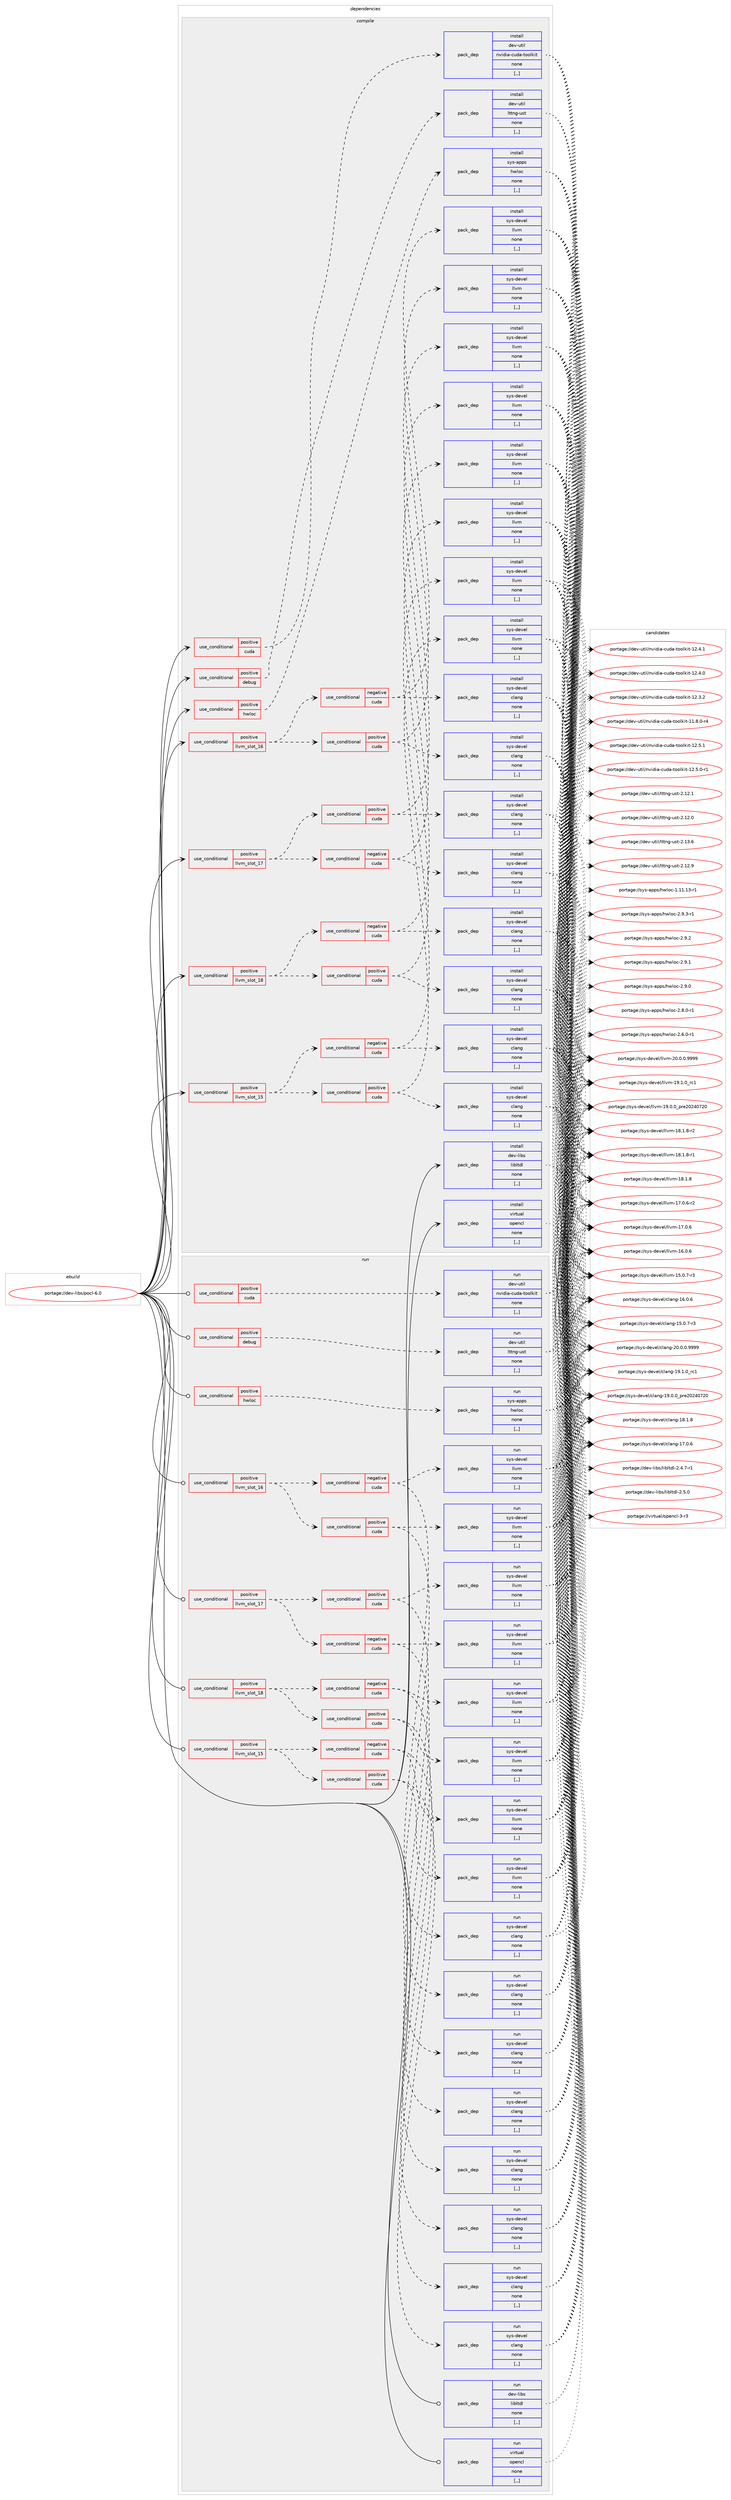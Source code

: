 digraph prolog {

# *************
# Graph options
# *************

newrank=true;
concentrate=true;
compound=true;
graph [rankdir=LR,fontname=Helvetica,fontsize=10,ranksep=1.5];#, ranksep=2.5, nodesep=0.2];
edge  [arrowhead=vee];
node  [fontname=Helvetica,fontsize=10];

# **********
# The ebuild
# **********

subgraph cluster_leftcol {
color=gray;
label=<<i>ebuild</i>>;
id [label="portage://dev-libs/pocl-6.0", color=red, width=4, href="../dev-libs/pocl-6.0.svg"];
}

# ****************
# The dependencies
# ****************

subgraph cluster_midcol {
color=gray;
label=<<i>dependencies</i>>;
subgraph cluster_compile {
fillcolor="#eeeeee";
style=filled;
label=<<i>compile</i>>;
subgraph cond27932 {
dependency113228 [label=<<TABLE BORDER="0" CELLBORDER="1" CELLSPACING="0" CELLPADDING="4"><TR><TD ROWSPAN="3" CELLPADDING="10">use_conditional</TD></TR><TR><TD>positive</TD></TR><TR><TD>cuda</TD></TR></TABLE>>, shape=none, color=red];
subgraph pack84097 {
dependency113229 [label=<<TABLE BORDER="0" CELLBORDER="1" CELLSPACING="0" CELLPADDING="4" WIDTH="220"><TR><TD ROWSPAN="6" CELLPADDING="30">pack_dep</TD></TR><TR><TD WIDTH="110">install</TD></TR><TR><TD>dev-util</TD></TR><TR><TD>nvidia-cuda-toolkit</TD></TR><TR><TD>none</TD></TR><TR><TD>[,,]</TD></TR></TABLE>>, shape=none, color=blue];
}
dependency113228:e -> dependency113229:w [weight=20,style="dashed",arrowhead="vee"];
}
id:e -> dependency113228:w [weight=20,style="solid",arrowhead="vee"];
subgraph cond27933 {
dependency113230 [label=<<TABLE BORDER="0" CELLBORDER="1" CELLSPACING="0" CELLPADDING="4"><TR><TD ROWSPAN="3" CELLPADDING="10">use_conditional</TD></TR><TR><TD>positive</TD></TR><TR><TD>debug</TD></TR></TABLE>>, shape=none, color=red];
subgraph pack84098 {
dependency113231 [label=<<TABLE BORDER="0" CELLBORDER="1" CELLSPACING="0" CELLPADDING="4" WIDTH="220"><TR><TD ROWSPAN="6" CELLPADDING="30">pack_dep</TD></TR><TR><TD WIDTH="110">install</TD></TR><TR><TD>dev-util</TD></TR><TR><TD>lttng-ust</TD></TR><TR><TD>none</TD></TR><TR><TD>[,,]</TD></TR></TABLE>>, shape=none, color=blue];
}
dependency113230:e -> dependency113231:w [weight=20,style="dashed",arrowhead="vee"];
}
id:e -> dependency113230:w [weight=20,style="solid",arrowhead="vee"];
subgraph cond27934 {
dependency113232 [label=<<TABLE BORDER="0" CELLBORDER="1" CELLSPACING="0" CELLPADDING="4"><TR><TD ROWSPAN="3" CELLPADDING="10">use_conditional</TD></TR><TR><TD>positive</TD></TR><TR><TD>hwloc</TD></TR></TABLE>>, shape=none, color=red];
subgraph pack84099 {
dependency113233 [label=<<TABLE BORDER="0" CELLBORDER="1" CELLSPACING="0" CELLPADDING="4" WIDTH="220"><TR><TD ROWSPAN="6" CELLPADDING="30">pack_dep</TD></TR><TR><TD WIDTH="110">install</TD></TR><TR><TD>sys-apps</TD></TR><TR><TD>hwloc</TD></TR><TR><TD>none</TD></TR><TR><TD>[,,]</TD></TR></TABLE>>, shape=none, color=blue];
}
dependency113232:e -> dependency113233:w [weight=20,style="dashed",arrowhead="vee"];
}
id:e -> dependency113232:w [weight=20,style="solid",arrowhead="vee"];
subgraph cond27935 {
dependency113234 [label=<<TABLE BORDER="0" CELLBORDER="1" CELLSPACING="0" CELLPADDING="4"><TR><TD ROWSPAN="3" CELLPADDING="10">use_conditional</TD></TR><TR><TD>positive</TD></TR><TR><TD>llvm_slot_15</TD></TR></TABLE>>, shape=none, color=red];
subgraph cond27936 {
dependency113235 [label=<<TABLE BORDER="0" CELLBORDER="1" CELLSPACING="0" CELLPADDING="4"><TR><TD ROWSPAN="3" CELLPADDING="10">use_conditional</TD></TR><TR><TD>negative</TD></TR><TR><TD>cuda</TD></TR></TABLE>>, shape=none, color=red];
subgraph pack84100 {
dependency113236 [label=<<TABLE BORDER="0" CELLBORDER="1" CELLSPACING="0" CELLPADDING="4" WIDTH="220"><TR><TD ROWSPAN="6" CELLPADDING="30">pack_dep</TD></TR><TR><TD WIDTH="110">install</TD></TR><TR><TD>sys-devel</TD></TR><TR><TD>clang</TD></TR><TR><TD>none</TD></TR><TR><TD>[,,]</TD></TR></TABLE>>, shape=none, color=blue];
}
dependency113235:e -> dependency113236:w [weight=20,style="dashed",arrowhead="vee"];
subgraph pack84101 {
dependency113237 [label=<<TABLE BORDER="0" CELLBORDER="1" CELLSPACING="0" CELLPADDING="4" WIDTH="220"><TR><TD ROWSPAN="6" CELLPADDING="30">pack_dep</TD></TR><TR><TD WIDTH="110">install</TD></TR><TR><TD>sys-devel</TD></TR><TR><TD>llvm</TD></TR><TR><TD>none</TD></TR><TR><TD>[,,]</TD></TR></TABLE>>, shape=none, color=blue];
}
dependency113235:e -> dependency113237:w [weight=20,style="dashed",arrowhead="vee"];
}
dependency113234:e -> dependency113235:w [weight=20,style="dashed",arrowhead="vee"];
subgraph cond27937 {
dependency113238 [label=<<TABLE BORDER="0" CELLBORDER="1" CELLSPACING="0" CELLPADDING="4"><TR><TD ROWSPAN="3" CELLPADDING="10">use_conditional</TD></TR><TR><TD>positive</TD></TR><TR><TD>cuda</TD></TR></TABLE>>, shape=none, color=red];
subgraph pack84102 {
dependency113239 [label=<<TABLE BORDER="0" CELLBORDER="1" CELLSPACING="0" CELLPADDING="4" WIDTH="220"><TR><TD ROWSPAN="6" CELLPADDING="30">pack_dep</TD></TR><TR><TD WIDTH="110">install</TD></TR><TR><TD>sys-devel</TD></TR><TR><TD>clang</TD></TR><TR><TD>none</TD></TR><TR><TD>[,,]</TD></TR></TABLE>>, shape=none, color=blue];
}
dependency113238:e -> dependency113239:w [weight=20,style="dashed",arrowhead="vee"];
subgraph pack84103 {
dependency113240 [label=<<TABLE BORDER="0" CELLBORDER="1" CELLSPACING="0" CELLPADDING="4" WIDTH="220"><TR><TD ROWSPAN="6" CELLPADDING="30">pack_dep</TD></TR><TR><TD WIDTH="110">install</TD></TR><TR><TD>sys-devel</TD></TR><TR><TD>llvm</TD></TR><TR><TD>none</TD></TR><TR><TD>[,,]</TD></TR></TABLE>>, shape=none, color=blue];
}
dependency113238:e -> dependency113240:w [weight=20,style="dashed",arrowhead="vee"];
}
dependency113234:e -> dependency113238:w [weight=20,style="dashed",arrowhead="vee"];
}
id:e -> dependency113234:w [weight=20,style="solid",arrowhead="vee"];
subgraph cond27938 {
dependency113241 [label=<<TABLE BORDER="0" CELLBORDER="1" CELLSPACING="0" CELLPADDING="4"><TR><TD ROWSPAN="3" CELLPADDING="10">use_conditional</TD></TR><TR><TD>positive</TD></TR><TR><TD>llvm_slot_16</TD></TR></TABLE>>, shape=none, color=red];
subgraph cond27939 {
dependency113242 [label=<<TABLE BORDER="0" CELLBORDER="1" CELLSPACING="0" CELLPADDING="4"><TR><TD ROWSPAN="3" CELLPADDING="10">use_conditional</TD></TR><TR><TD>negative</TD></TR><TR><TD>cuda</TD></TR></TABLE>>, shape=none, color=red];
subgraph pack84104 {
dependency113243 [label=<<TABLE BORDER="0" CELLBORDER="1" CELLSPACING="0" CELLPADDING="4" WIDTH="220"><TR><TD ROWSPAN="6" CELLPADDING="30">pack_dep</TD></TR><TR><TD WIDTH="110">install</TD></TR><TR><TD>sys-devel</TD></TR><TR><TD>clang</TD></TR><TR><TD>none</TD></TR><TR><TD>[,,]</TD></TR></TABLE>>, shape=none, color=blue];
}
dependency113242:e -> dependency113243:w [weight=20,style="dashed",arrowhead="vee"];
subgraph pack84105 {
dependency113244 [label=<<TABLE BORDER="0" CELLBORDER="1" CELLSPACING="0" CELLPADDING="4" WIDTH="220"><TR><TD ROWSPAN="6" CELLPADDING="30">pack_dep</TD></TR><TR><TD WIDTH="110">install</TD></TR><TR><TD>sys-devel</TD></TR><TR><TD>llvm</TD></TR><TR><TD>none</TD></TR><TR><TD>[,,]</TD></TR></TABLE>>, shape=none, color=blue];
}
dependency113242:e -> dependency113244:w [weight=20,style="dashed",arrowhead="vee"];
}
dependency113241:e -> dependency113242:w [weight=20,style="dashed",arrowhead="vee"];
subgraph cond27940 {
dependency113245 [label=<<TABLE BORDER="0" CELLBORDER="1" CELLSPACING="0" CELLPADDING="4"><TR><TD ROWSPAN="3" CELLPADDING="10">use_conditional</TD></TR><TR><TD>positive</TD></TR><TR><TD>cuda</TD></TR></TABLE>>, shape=none, color=red];
subgraph pack84106 {
dependency113246 [label=<<TABLE BORDER="0" CELLBORDER="1" CELLSPACING="0" CELLPADDING="4" WIDTH="220"><TR><TD ROWSPAN="6" CELLPADDING="30">pack_dep</TD></TR><TR><TD WIDTH="110">install</TD></TR><TR><TD>sys-devel</TD></TR><TR><TD>clang</TD></TR><TR><TD>none</TD></TR><TR><TD>[,,]</TD></TR></TABLE>>, shape=none, color=blue];
}
dependency113245:e -> dependency113246:w [weight=20,style="dashed",arrowhead="vee"];
subgraph pack84107 {
dependency113247 [label=<<TABLE BORDER="0" CELLBORDER="1" CELLSPACING="0" CELLPADDING="4" WIDTH="220"><TR><TD ROWSPAN="6" CELLPADDING="30">pack_dep</TD></TR><TR><TD WIDTH="110">install</TD></TR><TR><TD>sys-devel</TD></TR><TR><TD>llvm</TD></TR><TR><TD>none</TD></TR><TR><TD>[,,]</TD></TR></TABLE>>, shape=none, color=blue];
}
dependency113245:e -> dependency113247:w [weight=20,style="dashed",arrowhead="vee"];
}
dependency113241:e -> dependency113245:w [weight=20,style="dashed",arrowhead="vee"];
}
id:e -> dependency113241:w [weight=20,style="solid",arrowhead="vee"];
subgraph cond27941 {
dependency113248 [label=<<TABLE BORDER="0" CELLBORDER="1" CELLSPACING="0" CELLPADDING="4"><TR><TD ROWSPAN="3" CELLPADDING="10">use_conditional</TD></TR><TR><TD>positive</TD></TR><TR><TD>llvm_slot_17</TD></TR></TABLE>>, shape=none, color=red];
subgraph cond27942 {
dependency113249 [label=<<TABLE BORDER="0" CELLBORDER="1" CELLSPACING="0" CELLPADDING="4"><TR><TD ROWSPAN="3" CELLPADDING="10">use_conditional</TD></TR><TR><TD>negative</TD></TR><TR><TD>cuda</TD></TR></TABLE>>, shape=none, color=red];
subgraph pack84108 {
dependency113250 [label=<<TABLE BORDER="0" CELLBORDER="1" CELLSPACING="0" CELLPADDING="4" WIDTH="220"><TR><TD ROWSPAN="6" CELLPADDING="30">pack_dep</TD></TR><TR><TD WIDTH="110">install</TD></TR><TR><TD>sys-devel</TD></TR><TR><TD>clang</TD></TR><TR><TD>none</TD></TR><TR><TD>[,,]</TD></TR></TABLE>>, shape=none, color=blue];
}
dependency113249:e -> dependency113250:w [weight=20,style="dashed",arrowhead="vee"];
subgraph pack84109 {
dependency113251 [label=<<TABLE BORDER="0" CELLBORDER="1" CELLSPACING="0" CELLPADDING="4" WIDTH="220"><TR><TD ROWSPAN="6" CELLPADDING="30">pack_dep</TD></TR><TR><TD WIDTH="110">install</TD></TR><TR><TD>sys-devel</TD></TR><TR><TD>llvm</TD></TR><TR><TD>none</TD></TR><TR><TD>[,,]</TD></TR></TABLE>>, shape=none, color=blue];
}
dependency113249:e -> dependency113251:w [weight=20,style="dashed",arrowhead="vee"];
}
dependency113248:e -> dependency113249:w [weight=20,style="dashed",arrowhead="vee"];
subgraph cond27943 {
dependency113252 [label=<<TABLE BORDER="0" CELLBORDER="1" CELLSPACING="0" CELLPADDING="4"><TR><TD ROWSPAN="3" CELLPADDING="10">use_conditional</TD></TR><TR><TD>positive</TD></TR><TR><TD>cuda</TD></TR></TABLE>>, shape=none, color=red];
subgraph pack84110 {
dependency113253 [label=<<TABLE BORDER="0" CELLBORDER="1" CELLSPACING="0" CELLPADDING="4" WIDTH="220"><TR><TD ROWSPAN="6" CELLPADDING="30">pack_dep</TD></TR><TR><TD WIDTH="110">install</TD></TR><TR><TD>sys-devel</TD></TR><TR><TD>clang</TD></TR><TR><TD>none</TD></TR><TR><TD>[,,]</TD></TR></TABLE>>, shape=none, color=blue];
}
dependency113252:e -> dependency113253:w [weight=20,style="dashed",arrowhead="vee"];
subgraph pack84111 {
dependency113254 [label=<<TABLE BORDER="0" CELLBORDER="1" CELLSPACING="0" CELLPADDING="4" WIDTH="220"><TR><TD ROWSPAN="6" CELLPADDING="30">pack_dep</TD></TR><TR><TD WIDTH="110">install</TD></TR><TR><TD>sys-devel</TD></TR><TR><TD>llvm</TD></TR><TR><TD>none</TD></TR><TR><TD>[,,]</TD></TR></TABLE>>, shape=none, color=blue];
}
dependency113252:e -> dependency113254:w [weight=20,style="dashed",arrowhead="vee"];
}
dependency113248:e -> dependency113252:w [weight=20,style="dashed",arrowhead="vee"];
}
id:e -> dependency113248:w [weight=20,style="solid",arrowhead="vee"];
subgraph cond27944 {
dependency113255 [label=<<TABLE BORDER="0" CELLBORDER="1" CELLSPACING="0" CELLPADDING="4"><TR><TD ROWSPAN="3" CELLPADDING="10">use_conditional</TD></TR><TR><TD>positive</TD></TR><TR><TD>llvm_slot_18</TD></TR></TABLE>>, shape=none, color=red];
subgraph cond27945 {
dependency113256 [label=<<TABLE BORDER="0" CELLBORDER="1" CELLSPACING="0" CELLPADDING="4"><TR><TD ROWSPAN="3" CELLPADDING="10">use_conditional</TD></TR><TR><TD>negative</TD></TR><TR><TD>cuda</TD></TR></TABLE>>, shape=none, color=red];
subgraph pack84112 {
dependency113257 [label=<<TABLE BORDER="0" CELLBORDER="1" CELLSPACING="0" CELLPADDING="4" WIDTH="220"><TR><TD ROWSPAN="6" CELLPADDING="30">pack_dep</TD></TR><TR><TD WIDTH="110">install</TD></TR><TR><TD>sys-devel</TD></TR><TR><TD>clang</TD></TR><TR><TD>none</TD></TR><TR><TD>[,,]</TD></TR></TABLE>>, shape=none, color=blue];
}
dependency113256:e -> dependency113257:w [weight=20,style="dashed",arrowhead="vee"];
subgraph pack84113 {
dependency113258 [label=<<TABLE BORDER="0" CELLBORDER="1" CELLSPACING="0" CELLPADDING="4" WIDTH="220"><TR><TD ROWSPAN="6" CELLPADDING="30">pack_dep</TD></TR><TR><TD WIDTH="110">install</TD></TR><TR><TD>sys-devel</TD></TR><TR><TD>llvm</TD></TR><TR><TD>none</TD></TR><TR><TD>[,,]</TD></TR></TABLE>>, shape=none, color=blue];
}
dependency113256:e -> dependency113258:w [weight=20,style="dashed",arrowhead="vee"];
}
dependency113255:e -> dependency113256:w [weight=20,style="dashed",arrowhead="vee"];
subgraph cond27946 {
dependency113259 [label=<<TABLE BORDER="0" CELLBORDER="1" CELLSPACING="0" CELLPADDING="4"><TR><TD ROWSPAN="3" CELLPADDING="10">use_conditional</TD></TR><TR><TD>positive</TD></TR><TR><TD>cuda</TD></TR></TABLE>>, shape=none, color=red];
subgraph pack84114 {
dependency113260 [label=<<TABLE BORDER="0" CELLBORDER="1" CELLSPACING="0" CELLPADDING="4" WIDTH="220"><TR><TD ROWSPAN="6" CELLPADDING="30">pack_dep</TD></TR><TR><TD WIDTH="110">install</TD></TR><TR><TD>sys-devel</TD></TR><TR><TD>clang</TD></TR><TR><TD>none</TD></TR><TR><TD>[,,]</TD></TR></TABLE>>, shape=none, color=blue];
}
dependency113259:e -> dependency113260:w [weight=20,style="dashed",arrowhead="vee"];
subgraph pack84115 {
dependency113261 [label=<<TABLE BORDER="0" CELLBORDER="1" CELLSPACING="0" CELLPADDING="4" WIDTH="220"><TR><TD ROWSPAN="6" CELLPADDING="30">pack_dep</TD></TR><TR><TD WIDTH="110">install</TD></TR><TR><TD>sys-devel</TD></TR><TR><TD>llvm</TD></TR><TR><TD>none</TD></TR><TR><TD>[,,]</TD></TR></TABLE>>, shape=none, color=blue];
}
dependency113259:e -> dependency113261:w [weight=20,style="dashed",arrowhead="vee"];
}
dependency113255:e -> dependency113259:w [weight=20,style="dashed",arrowhead="vee"];
}
id:e -> dependency113255:w [weight=20,style="solid",arrowhead="vee"];
subgraph pack84116 {
dependency113262 [label=<<TABLE BORDER="0" CELLBORDER="1" CELLSPACING="0" CELLPADDING="4" WIDTH="220"><TR><TD ROWSPAN="6" CELLPADDING="30">pack_dep</TD></TR><TR><TD WIDTH="110">install</TD></TR><TR><TD>dev-libs</TD></TR><TR><TD>libltdl</TD></TR><TR><TD>none</TD></TR><TR><TD>[,,]</TD></TR></TABLE>>, shape=none, color=blue];
}
id:e -> dependency113262:w [weight=20,style="solid",arrowhead="vee"];
subgraph pack84117 {
dependency113263 [label=<<TABLE BORDER="0" CELLBORDER="1" CELLSPACING="0" CELLPADDING="4" WIDTH="220"><TR><TD ROWSPAN="6" CELLPADDING="30">pack_dep</TD></TR><TR><TD WIDTH="110">install</TD></TR><TR><TD>virtual</TD></TR><TR><TD>opencl</TD></TR><TR><TD>none</TD></TR><TR><TD>[,,]</TD></TR></TABLE>>, shape=none, color=blue];
}
id:e -> dependency113263:w [weight=20,style="solid",arrowhead="vee"];
}
subgraph cluster_compileandrun {
fillcolor="#eeeeee";
style=filled;
label=<<i>compile and run</i>>;
}
subgraph cluster_run {
fillcolor="#eeeeee";
style=filled;
label=<<i>run</i>>;
subgraph cond27947 {
dependency113264 [label=<<TABLE BORDER="0" CELLBORDER="1" CELLSPACING="0" CELLPADDING="4"><TR><TD ROWSPAN="3" CELLPADDING="10">use_conditional</TD></TR><TR><TD>positive</TD></TR><TR><TD>cuda</TD></TR></TABLE>>, shape=none, color=red];
subgraph pack84118 {
dependency113265 [label=<<TABLE BORDER="0" CELLBORDER="1" CELLSPACING="0" CELLPADDING="4" WIDTH="220"><TR><TD ROWSPAN="6" CELLPADDING="30">pack_dep</TD></TR><TR><TD WIDTH="110">run</TD></TR><TR><TD>dev-util</TD></TR><TR><TD>nvidia-cuda-toolkit</TD></TR><TR><TD>none</TD></TR><TR><TD>[,,]</TD></TR></TABLE>>, shape=none, color=blue];
}
dependency113264:e -> dependency113265:w [weight=20,style="dashed",arrowhead="vee"];
}
id:e -> dependency113264:w [weight=20,style="solid",arrowhead="odot"];
subgraph cond27948 {
dependency113266 [label=<<TABLE BORDER="0" CELLBORDER="1" CELLSPACING="0" CELLPADDING="4"><TR><TD ROWSPAN="3" CELLPADDING="10">use_conditional</TD></TR><TR><TD>positive</TD></TR><TR><TD>debug</TD></TR></TABLE>>, shape=none, color=red];
subgraph pack84119 {
dependency113267 [label=<<TABLE BORDER="0" CELLBORDER="1" CELLSPACING="0" CELLPADDING="4" WIDTH="220"><TR><TD ROWSPAN="6" CELLPADDING="30">pack_dep</TD></TR><TR><TD WIDTH="110">run</TD></TR><TR><TD>dev-util</TD></TR><TR><TD>lttng-ust</TD></TR><TR><TD>none</TD></TR><TR><TD>[,,]</TD></TR></TABLE>>, shape=none, color=blue];
}
dependency113266:e -> dependency113267:w [weight=20,style="dashed",arrowhead="vee"];
}
id:e -> dependency113266:w [weight=20,style="solid",arrowhead="odot"];
subgraph cond27949 {
dependency113268 [label=<<TABLE BORDER="0" CELLBORDER="1" CELLSPACING="0" CELLPADDING="4"><TR><TD ROWSPAN="3" CELLPADDING="10">use_conditional</TD></TR><TR><TD>positive</TD></TR><TR><TD>hwloc</TD></TR></TABLE>>, shape=none, color=red];
subgraph pack84120 {
dependency113269 [label=<<TABLE BORDER="0" CELLBORDER="1" CELLSPACING="0" CELLPADDING="4" WIDTH="220"><TR><TD ROWSPAN="6" CELLPADDING="30">pack_dep</TD></TR><TR><TD WIDTH="110">run</TD></TR><TR><TD>sys-apps</TD></TR><TR><TD>hwloc</TD></TR><TR><TD>none</TD></TR><TR><TD>[,,]</TD></TR></TABLE>>, shape=none, color=blue];
}
dependency113268:e -> dependency113269:w [weight=20,style="dashed",arrowhead="vee"];
}
id:e -> dependency113268:w [weight=20,style="solid",arrowhead="odot"];
subgraph cond27950 {
dependency113270 [label=<<TABLE BORDER="0" CELLBORDER="1" CELLSPACING="0" CELLPADDING="4"><TR><TD ROWSPAN="3" CELLPADDING="10">use_conditional</TD></TR><TR><TD>positive</TD></TR><TR><TD>llvm_slot_15</TD></TR></TABLE>>, shape=none, color=red];
subgraph cond27951 {
dependency113271 [label=<<TABLE BORDER="0" CELLBORDER="1" CELLSPACING="0" CELLPADDING="4"><TR><TD ROWSPAN="3" CELLPADDING="10">use_conditional</TD></TR><TR><TD>negative</TD></TR><TR><TD>cuda</TD></TR></TABLE>>, shape=none, color=red];
subgraph pack84121 {
dependency113272 [label=<<TABLE BORDER="0" CELLBORDER="1" CELLSPACING="0" CELLPADDING="4" WIDTH="220"><TR><TD ROWSPAN="6" CELLPADDING="30">pack_dep</TD></TR><TR><TD WIDTH="110">run</TD></TR><TR><TD>sys-devel</TD></TR><TR><TD>clang</TD></TR><TR><TD>none</TD></TR><TR><TD>[,,]</TD></TR></TABLE>>, shape=none, color=blue];
}
dependency113271:e -> dependency113272:w [weight=20,style="dashed",arrowhead="vee"];
subgraph pack84122 {
dependency113273 [label=<<TABLE BORDER="0" CELLBORDER="1" CELLSPACING="0" CELLPADDING="4" WIDTH="220"><TR><TD ROWSPAN="6" CELLPADDING="30">pack_dep</TD></TR><TR><TD WIDTH="110">run</TD></TR><TR><TD>sys-devel</TD></TR><TR><TD>llvm</TD></TR><TR><TD>none</TD></TR><TR><TD>[,,]</TD></TR></TABLE>>, shape=none, color=blue];
}
dependency113271:e -> dependency113273:w [weight=20,style="dashed",arrowhead="vee"];
}
dependency113270:e -> dependency113271:w [weight=20,style="dashed",arrowhead="vee"];
subgraph cond27952 {
dependency113274 [label=<<TABLE BORDER="0" CELLBORDER="1" CELLSPACING="0" CELLPADDING="4"><TR><TD ROWSPAN="3" CELLPADDING="10">use_conditional</TD></TR><TR><TD>positive</TD></TR><TR><TD>cuda</TD></TR></TABLE>>, shape=none, color=red];
subgraph pack84123 {
dependency113275 [label=<<TABLE BORDER="0" CELLBORDER="1" CELLSPACING="0" CELLPADDING="4" WIDTH="220"><TR><TD ROWSPAN="6" CELLPADDING="30">pack_dep</TD></TR><TR><TD WIDTH="110">run</TD></TR><TR><TD>sys-devel</TD></TR><TR><TD>clang</TD></TR><TR><TD>none</TD></TR><TR><TD>[,,]</TD></TR></TABLE>>, shape=none, color=blue];
}
dependency113274:e -> dependency113275:w [weight=20,style="dashed",arrowhead="vee"];
subgraph pack84124 {
dependency113276 [label=<<TABLE BORDER="0" CELLBORDER="1" CELLSPACING="0" CELLPADDING="4" WIDTH="220"><TR><TD ROWSPAN="6" CELLPADDING="30">pack_dep</TD></TR><TR><TD WIDTH="110">run</TD></TR><TR><TD>sys-devel</TD></TR><TR><TD>llvm</TD></TR><TR><TD>none</TD></TR><TR><TD>[,,]</TD></TR></TABLE>>, shape=none, color=blue];
}
dependency113274:e -> dependency113276:w [weight=20,style="dashed",arrowhead="vee"];
}
dependency113270:e -> dependency113274:w [weight=20,style="dashed",arrowhead="vee"];
}
id:e -> dependency113270:w [weight=20,style="solid",arrowhead="odot"];
subgraph cond27953 {
dependency113277 [label=<<TABLE BORDER="0" CELLBORDER="1" CELLSPACING="0" CELLPADDING="4"><TR><TD ROWSPAN="3" CELLPADDING="10">use_conditional</TD></TR><TR><TD>positive</TD></TR><TR><TD>llvm_slot_16</TD></TR></TABLE>>, shape=none, color=red];
subgraph cond27954 {
dependency113278 [label=<<TABLE BORDER="0" CELLBORDER="1" CELLSPACING="0" CELLPADDING="4"><TR><TD ROWSPAN="3" CELLPADDING="10">use_conditional</TD></TR><TR><TD>negative</TD></TR><TR><TD>cuda</TD></TR></TABLE>>, shape=none, color=red];
subgraph pack84125 {
dependency113279 [label=<<TABLE BORDER="0" CELLBORDER="1" CELLSPACING="0" CELLPADDING="4" WIDTH="220"><TR><TD ROWSPAN="6" CELLPADDING="30">pack_dep</TD></TR><TR><TD WIDTH="110">run</TD></TR><TR><TD>sys-devel</TD></TR><TR><TD>clang</TD></TR><TR><TD>none</TD></TR><TR><TD>[,,]</TD></TR></TABLE>>, shape=none, color=blue];
}
dependency113278:e -> dependency113279:w [weight=20,style="dashed",arrowhead="vee"];
subgraph pack84126 {
dependency113280 [label=<<TABLE BORDER="0" CELLBORDER="1" CELLSPACING="0" CELLPADDING="4" WIDTH="220"><TR><TD ROWSPAN="6" CELLPADDING="30">pack_dep</TD></TR><TR><TD WIDTH="110">run</TD></TR><TR><TD>sys-devel</TD></TR><TR><TD>llvm</TD></TR><TR><TD>none</TD></TR><TR><TD>[,,]</TD></TR></TABLE>>, shape=none, color=blue];
}
dependency113278:e -> dependency113280:w [weight=20,style="dashed",arrowhead="vee"];
}
dependency113277:e -> dependency113278:w [weight=20,style="dashed",arrowhead="vee"];
subgraph cond27955 {
dependency113281 [label=<<TABLE BORDER="0" CELLBORDER="1" CELLSPACING="0" CELLPADDING="4"><TR><TD ROWSPAN="3" CELLPADDING="10">use_conditional</TD></TR><TR><TD>positive</TD></TR><TR><TD>cuda</TD></TR></TABLE>>, shape=none, color=red];
subgraph pack84127 {
dependency113282 [label=<<TABLE BORDER="0" CELLBORDER="1" CELLSPACING="0" CELLPADDING="4" WIDTH="220"><TR><TD ROWSPAN="6" CELLPADDING="30">pack_dep</TD></TR><TR><TD WIDTH="110">run</TD></TR><TR><TD>sys-devel</TD></TR><TR><TD>clang</TD></TR><TR><TD>none</TD></TR><TR><TD>[,,]</TD></TR></TABLE>>, shape=none, color=blue];
}
dependency113281:e -> dependency113282:w [weight=20,style="dashed",arrowhead="vee"];
subgraph pack84128 {
dependency113283 [label=<<TABLE BORDER="0" CELLBORDER="1" CELLSPACING="0" CELLPADDING="4" WIDTH="220"><TR><TD ROWSPAN="6" CELLPADDING="30">pack_dep</TD></TR><TR><TD WIDTH="110">run</TD></TR><TR><TD>sys-devel</TD></TR><TR><TD>llvm</TD></TR><TR><TD>none</TD></TR><TR><TD>[,,]</TD></TR></TABLE>>, shape=none, color=blue];
}
dependency113281:e -> dependency113283:w [weight=20,style="dashed",arrowhead="vee"];
}
dependency113277:e -> dependency113281:w [weight=20,style="dashed",arrowhead="vee"];
}
id:e -> dependency113277:w [weight=20,style="solid",arrowhead="odot"];
subgraph cond27956 {
dependency113284 [label=<<TABLE BORDER="0" CELLBORDER="1" CELLSPACING="0" CELLPADDING="4"><TR><TD ROWSPAN="3" CELLPADDING="10">use_conditional</TD></TR><TR><TD>positive</TD></TR><TR><TD>llvm_slot_17</TD></TR></TABLE>>, shape=none, color=red];
subgraph cond27957 {
dependency113285 [label=<<TABLE BORDER="0" CELLBORDER="1" CELLSPACING="0" CELLPADDING="4"><TR><TD ROWSPAN="3" CELLPADDING="10">use_conditional</TD></TR><TR><TD>negative</TD></TR><TR><TD>cuda</TD></TR></TABLE>>, shape=none, color=red];
subgraph pack84129 {
dependency113286 [label=<<TABLE BORDER="0" CELLBORDER="1" CELLSPACING="0" CELLPADDING="4" WIDTH="220"><TR><TD ROWSPAN="6" CELLPADDING="30">pack_dep</TD></TR><TR><TD WIDTH="110">run</TD></TR><TR><TD>sys-devel</TD></TR><TR><TD>clang</TD></TR><TR><TD>none</TD></TR><TR><TD>[,,]</TD></TR></TABLE>>, shape=none, color=blue];
}
dependency113285:e -> dependency113286:w [weight=20,style="dashed",arrowhead="vee"];
subgraph pack84130 {
dependency113287 [label=<<TABLE BORDER="0" CELLBORDER="1" CELLSPACING="0" CELLPADDING="4" WIDTH="220"><TR><TD ROWSPAN="6" CELLPADDING="30">pack_dep</TD></TR><TR><TD WIDTH="110">run</TD></TR><TR><TD>sys-devel</TD></TR><TR><TD>llvm</TD></TR><TR><TD>none</TD></TR><TR><TD>[,,]</TD></TR></TABLE>>, shape=none, color=blue];
}
dependency113285:e -> dependency113287:w [weight=20,style="dashed",arrowhead="vee"];
}
dependency113284:e -> dependency113285:w [weight=20,style="dashed",arrowhead="vee"];
subgraph cond27958 {
dependency113288 [label=<<TABLE BORDER="0" CELLBORDER="1" CELLSPACING="0" CELLPADDING="4"><TR><TD ROWSPAN="3" CELLPADDING="10">use_conditional</TD></TR><TR><TD>positive</TD></TR><TR><TD>cuda</TD></TR></TABLE>>, shape=none, color=red];
subgraph pack84131 {
dependency113289 [label=<<TABLE BORDER="0" CELLBORDER="1" CELLSPACING="0" CELLPADDING="4" WIDTH="220"><TR><TD ROWSPAN="6" CELLPADDING="30">pack_dep</TD></TR><TR><TD WIDTH="110">run</TD></TR><TR><TD>sys-devel</TD></TR><TR><TD>clang</TD></TR><TR><TD>none</TD></TR><TR><TD>[,,]</TD></TR></TABLE>>, shape=none, color=blue];
}
dependency113288:e -> dependency113289:w [weight=20,style="dashed",arrowhead="vee"];
subgraph pack84132 {
dependency113290 [label=<<TABLE BORDER="0" CELLBORDER="1" CELLSPACING="0" CELLPADDING="4" WIDTH="220"><TR><TD ROWSPAN="6" CELLPADDING="30">pack_dep</TD></TR><TR><TD WIDTH="110">run</TD></TR><TR><TD>sys-devel</TD></TR><TR><TD>llvm</TD></TR><TR><TD>none</TD></TR><TR><TD>[,,]</TD></TR></TABLE>>, shape=none, color=blue];
}
dependency113288:e -> dependency113290:w [weight=20,style="dashed",arrowhead="vee"];
}
dependency113284:e -> dependency113288:w [weight=20,style="dashed",arrowhead="vee"];
}
id:e -> dependency113284:w [weight=20,style="solid",arrowhead="odot"];
subgraph cond27959 {
dependency113291 [label=<<TABLE BORDER="0" CELLBORDER="1" CELLSPACING="0" CELLPADDING="4"><TR><TD ROWSPAN="3" CELLPADDING="10">use_conditional</TD></TR><TR><TD>positive</TD></TR><TR><TD>llvm_slot_18</TD></TR></TABLE>>, shape=none, color=red];
subgraph cond27960 {
dependency113292 [label=<<TABLE BORDER="0" CELLBORDER="1" CELLSPACING="0" CELLPADDING="4"><TR><TD ROWSPAN="3" CELLPADDING="10">use_conditional</TD></TR><TR><TD>negative</TD></TR><TR><TD>cuda</TD></TR></TABLE>>, shape=none, color=red];
subgraph pack84133 {
dependency113293 [label=<<TABLE BORDER="0" CELLBORDER="1" CELLSPACING="0" CELLPADDING="4" WIDTH="220"><TR><TD ROWSPAN="6" CELLPADDING="30">pack_dep</TD></TR><TR><TD WIDTH="110">run</TD></TR><TR><TD>sys-devel</TD></TR><TR><TD>clang</TD></TR><TR><TD>none</TD></TR><TR><TD>[,,]</TD></TR></TABLE>>, shape=none, color=blue];
}
dependency113292:e -> dependency113293:w [weight=20,style="dashed",arrowhead="vee"];
subgraph pack84134 {
dependency113294 [label=<<TABLE BORDER="0" CELLBORDER="1" CELLSPACING="0" CELLPADDING="4" WIDTH="220"><TR><TD ROWSPAN="6" CELLPADDING="30">pack_dep</TD></TR><TR><TD WIDTH="110">run</TD></TR><TR><TD>sys-devel</TD></TR><TR><TD>llvm</TD></TR><TR><TD>none</TD></TR><TR><TD>[,,]</TD></TR></TABLE>>, shape=none, color=blue];
}
dependency113292:e -> dependency113294:w [weight=20,style="dashed",arrowhead="vee"];
}
dependency113291:e -> dependency113292:w [weight=20,style="dashed",arrowhead="vee"];
subgraph cond27961 {
dependency113295 [label=<<TABLE BORDER="0" CELLBORDER="1" CELLSPACING="0" CELLPADDING="4"><TR><TD ROWSPAN="3" CELLPADDING="10">use_conditional</TD></TR><TR><TD>positive</TD></TR><TR><TD>cuda</TD></TR></TABLE>>, shape=none, color=red];
subgraph pack84135 {
dependency113296 [label=<<TABLE BORDER="0" CELLBORDER="1" CELLSPACING="0" CELLPADDING="4" WIDTH="220"><TR><TD ROWSPAN="6" CELLPADDING="30">pack_dep</TD></TR><TR><TD WIDTH="110">run</TD></TR><TR><TD>sys-devel</TD></TR><TR><TD>clang</TD></TR><TR><TD>none</TD></TR><TR><TD>[,,]</TD></TR></TABLE>>, shape=none, color=blue];
}
dependency113295:e -> dependency113296:w [weight=20,style="dashed",arrowhead="vee"];
subgraph pack84136 {
dependency113297 [label=<<TABLE BORDER="0" CELLBORDER="1" CELLSPACING="0" CELLPADDING="4" WIDTH="220"><TR><TD ROWSPAN="6" CELLPADDING="30">pack_dep</TD></TR><TR><TD WIDTH="110">run</TD></TR><TR><TD>sys-devel</TD></TR><TR><TD>llvm</TD></TR><TR><TD>none</TD></TR><TR><TD>[,,]</TD></TR></TABLE>>, shape=none, color=blue];
}
dependency113295:e -> dependency113297:w [weight=20,style="dashed",arrowhead="vee"];
}
dependency113291:e -> dependency113295:w [weight=20,style="dashed",arrowhead="vee"];
}
id:e -> dependency113291:w [weight=20,style="solid",arrowhead="odot"];
subgraph pack84137 {
dependency113298 [label=<<TABLE BORDER="0" CELLBORDER="1" CELLSPACING="0" CELLPADDING="4" WIDTH="220"><TR><TD ROWSPAN="6" CELLPADDING="30">pack_dep</TD></TR><TR><TD WIDTH="110">run</TD></TR><TR><TD>dev-libs</TD></TR><TR><TD>libltdl</TD></TR><TR><TD>none</TD></TR><TR><TD>[,,]</TD></TR></TABLE>>, shape=none, color=blue];
}
id:e -> dependency113298:w [weight=20,style="solid",arrowhead="odot"];
subgraph pack84138 {
dependency113299 [label=<<TABLE BORDER="0" CELLBORDER="1" CELLSPACING="0" CELLPADDING="4" WIDTH="220"><TR><TD ROWSPAN="6" CELLPADDING="30">pack_dep</TD></TR><TR><TD WIDTH="110">run</TD></TR><TR><TD>virtual</TD></TR><TR><TD>opencl</TD></TR><TR><TD>none</TD></TR><TR><TD>[,,]</TD></TR></TABLE>>, shape=none, color=blue];
}
id:e -> dependency113299:w [weight=20,style="solid",arrowhead="odot"];
}
}

# **************
# The candidates
# **************

subgraph cluster_choices {
rank=same;
color=gray;
label=<<i>candidates</i>>;

subgraph choice84097 {
color=black;
nodesep=1;
choice1001011184511711610510847110118105100105974599117100974511611111110810710511645495046534649 [label="portage://dev-util/nvidia-cuda-toolkit-12.5.1", color=red, width=4,href="../dev-util/nvidia-cuda-toolkit-12.5.1.svg"];
choice10010111845117116105108471101181051001059745991171009745116111111108107105116454950465346484511449 [label="portage://dev-util/nvidia-cuda-toolkit-12.5.0-r1", color=red, width=4,href="../dev-util/nvidia-cuda-toolkit-12.5.0-r1.svg"];
choice1001011184511711610510847110118105100105974599117100974511611111110810710511645495046524649 [label="portage://dev-util/nvidia-cuda-toolkit-12.4.1", color=red, width=4,href="../dev-util/nvidia-cuda-toolkit-12.4.1.svg"];
choice1001011184511711610510847110118105100105974599117100974511611111110810710511645495046524648 [label="portage://dev-util/nvidia-cuda-toolkit-12.4.0", color=red, width=4,href="../dev-util/nvidia-cuda-toolkit-12.4.0.svg"];
choice1001011184511711610510847110118105100105974599117100974511611111110810710511645495046514650 [label="portage://dev-util/nvidia-cuda-toolkit-12.3.2", color=red, width=4,href="../dev-util/nvidia-cuda-toolkit-12.3.2.svg"];
choice10010111845117116105108471101181051001059745991171009745116111111108107105116454949465646484511452 [label="portage://dev-util/nvidia-cuda-toolkit-11.8.0-r4", color=red, width=4,href="../dev-util/nvidia-cuda-toolkit-11.8.0-r4.svg"];
dependency113229:e -> choice1001011184511711610510847110118105100105974599117100974511611111110810710511645495046534649:w [style=dotted,weight="100"];
dependency113229:e -> choice10010111845117116105108471101181051001059745991171009745116111111108107105116454950465346484511449:w [style=dotted,weight="100"];
dependency113229:e -> choice1001011184511711610510847110118105100105974599117100974511611111110810710511645495046524649:w [style=dotted,weight="100"];
dependency113229:e -> choice1001011184511711610510847110118105100105974599117100974511611111110810710511645495046524648:w [style=dotted,weight="100"];
dependency113229:e -> choice1001011184511711610510847110118105100105974599117100974511611111110810710511645495046514650:w [style=dotted,weight="100"];
dependency113229:e -> choice10010111845117116105108471101181051001059745991171009745116111111108107105116454949465646484511452:w [style=dotted,weight="100"];
}
subgraph choice84098 {
color=black;
nodesep=1;
choice10010111845117116105108471081161161101034511711511645504649514654 [label="portage://dev-util/lttng-ust-2.13.6", color=red, width=4,href="../dev-util/lttng-ust-2.13.6.svg"];
choice10010111845117116105108471081161161101034511711511645504649504657 [label="portage://dev-util/lttng-ust-2.12.9", color=red, width=4,href="../dev-util/lttng-ust-2.12.9.svg"];
choice10010111845117116105108471081161161101034511711511645504649504649 [label="portage://dev-util/lttng-ust-2.12.1", color=red, width=4,href="../dev-util/lttng-ust-2.12.1.svg"];
choice10010111845117116105108471081161161101034511711511645504649504648 [label="portage://dev-util/lttng-ust-2.12.0", color=red, width=4,href="../dev-util/lttng-ust-2.12.0.svg"];
dependency113231:e -> choice10010111845117116105108471081161161101034511711511645504649514654:w [style=dotted,weight="100"];
dependency113231:e -> choice10010111845117116105108471081161161101034511711511645504649504657:w [style=dotted,weight="100"];
dependency113231:e -> choice10010111845117116105108471081161161101034511711511645504649504649:w [style=dotted,weight="100"];
dependency113231:e -> choice10010111845117116105108471081161161101034511711511645504649504648:w [style=dotted,weight="100"];
}
subgraph choice84099 {
color=black;
nodesep=1;
choice115121115459711211211547104119108111994550465746514511449 [label="portage://sys-apps/hwloc-2.9.3-r1", color=red, width=4,href="../sys-apps/hwloc-2.9.3-r1.svg"];
choice11512111545971121121154710411910811199455046574650 [label="portage://sys-apps/hwloc-2.9.2", color=red, width=4,href="../sys-apps/hwloc-2.9.2.svg"];
choice11512111545971121121154710411910811199455046574649 [label="portage://sys-apps/hwloc-2.9.1", color=red, width=4,href="../sys-apps/hwloc-2.9.1.svg"];
choice11512111545971121121154710411910811199455046574648 [label="portage://sys-apps/hwloc-2.9.0", color=red, width=4,href="../sys-apps/hwloc-2.9.0.svg"];
choice115121115459711211211547104119108111994550465646484511449 [label="portage://sys-apps/hwloc-2.8.0-r1", color=red, width=4,href="../sys-apps/hwloc-2.8.0-r1.svg"];
choice115121115459711211211547104119108111994550465446484511449 [label="portage://sys-apps/hwloc-2.6.0-r1", color=red, width=4,href="../sys-apps/hwloc-2.6.0-r1.svg"];
choice1151211154597112112115471041191081119945494649494649514511449 [label="portage://sys-apps/hwloc-1.11.13-r1", color=red, width=4,href="../sys-apps/hwloc-1.11.13-r1.svg"];
dependency113233:e -> choice115121115459711211211547104119108111994550465746514511449:w [style=dotted,weight="100"];
dependency113233:e -> choice11512111545971121121154710411910811199455046574650:w [style=dotted,weight="100"];
dependency113233:e -> choice11512111545971121121154710411910811199455046574649:w [style=dotted,weight="100"];
dependency113233:e -> choice11512111545971121121154710411910811199455046574648:w [style=dotted,weight="100"];
dependency113233:e -> choice115121115459711211211547104119108111994550465646484511449:w [style=dotted,weight="100"];
dependency113233:e -> choice115121115459711211211547104119108111994550465446484511449:w [style=dotted,weight="100"];
dependency113233:e -> choice1151211154597112112115471041191081119945494649494649514511449:w [style=dotted,weight="100"];
}
subgraph choice84100 {
color=black;
nodesep=1;
choice11512111545100101118101108479910897110103455048464846484657575757 [label="portage://sys-devel/clang-20.0.0.9999", color=red, width=4,href="../sys-devel/clang-20.0.0.9999.svg"];
choice1151211154510010111810110847991089711010345495746494648951149949 [label="portage://sys-devel/clang-19.1.0_rc1", color=red, width=4,href="../sys-devel/clang-19.1.0_rc1.svg"];
choice1151211154510010111810110847991089711010345495746484648951121141015048505248555048 [label="portage://sys-devel/clang-19.0.0_pre20240720", color=red, width=4,href="../sys-devel/clang-19.0.0_pre20240720.svg"];
choice1151211154510010111810110847991089711010345495646494656 [label="portage://sys-devel/clang-18.1.8", color=red, width=4,href="../sys-devel/clang-18.1.8.svg"];
choice1151211154510010111810110847991089711010345495546484654 [label="portage://sys-devel/clang-17.0.6", color=red, width=4,href="../sys-devel/clang-17.0.6.svg"];
choice1151211154510010111810110847991089711010345495446484654 [label="portage://sys-devel/clang-16.0.6", color=red, width=4,href="../sys-devel/clang-16.0.6.svg"];
choice11512111545100101118101108479910897110103454953464846554511451 [label="portage://sys-devel/clang-15.0.7-r3", color=red, width=4,href="../sys-devel/clang-15.0.7-r3.svg"];
dependency113236:e -> choice11512111545100101118101108479910897110103455048464846484657575757:w [style=dotted,weight="100"];
dependency113236:e -> choice1151211154510010111810110847991089711010345495746494648951149949:w [style=dotted,weight="100"];
dependency113236:e -> choice1151211154510010111810110847991089711010345495746484648951121141015048505248555048:w [style=dotted,weight="100"];
dependency113236:e -> choice1151211154510010111810110847991089711010345495646494656:w [style=dotted,weight="100"];
dependency113236:e -> choice1151211154510010111810110847991089711010345495546484654:w [style=dotted,weight="100"];
dependency113236:e -> choice1151211154510010111810110847991089711010345495446484654:w [style=dotted,weight="100"];
dependency113236:e -> choice11512111545100101118101108479910897110103454953464846554511451:w [style=dotted,weight="100"];
}
subgraph choice84101 {
color=black;
nodesep=1;
choice1151211154510010111810110847108108118109455048464846484657575757 [label="portage://sys-devel/llvm-20.0.0.9999", color=red, width=4,href="../sys-devel/llvm-20.0.0.9999.svg"];
choice115121115451001011181011084710810811810945495746494648951149949 [label="portage://sys-devel/llvm-19.1.0_rc1", color=red, width=4,href="../sys-devel/llvm-19.1.0_rc1.svg"];
choice115121115451001011181011084710810811810945495746484648951121141015048505248555048 [label="portage://sys-devel/llvm-19.0.0_pre20240720", color=red, width=4,href="../sys-devel/llvm-19.0.0_pre20240720.svg"];
choice1151211154510010111810110847108108118109454956464946564511450 [label="portage://sys-devel/llvm-18.1.8-r2", color=red, width=4,href="../sys-devel/llvm-18.1.8-r2.svg"];
choice1151211154510010111810110847108108118109454956464946564511449 [label="portage://sys-devel/llvm-18.1.8-r1", color=red, width=4,href="../sys-devel/llvm-18.1.8-r1.svg"];
choice115121115451001011181011084710810811810945495646494656 [label="portage://sys-devel/llvm-18.1.8", color=red, width=4,href="../sys-devel/llvm-18.1.8.svg"];
choice1151211154510010111810110847108108118109454955464846544511450 [label="portage://sys-devel/llvm-17.0.6-r2", color=red, width=4,href="../sys-devel/llvm-17.0.6-r2.svg"];
choice115121115451001011181011084710810811810945495546484654 [label="portage://sys-devel/llvm-17.0.6", color=red, width=4,href="../sys-devel/llvm-17.0.6.svg"];
choice115121115451001011181011084710810811810945495446484654 [label="portage://sys-devel/llvm-16.0.6", color=red, width=4,href="../sys-devel/llvm-16.0.6.svg"];
choice1151211154510010111810110847108108118109454953464846554511451 [label="portage://sys-devel/llvm-15.0.7-r3", color=red, width=4,href="../sys-devel/llvm-15.0.7-r3.svg"];
dependency113237:e -> choice1151211154510010111810110847108108118109455048464846484657575757:w [style=dotted,weight="100"];
dependency113237:e -> choice115121115451001011181011084710810811810945495746494648951149949:w [style=dotted,weight="100"];
dependency113237:e -> choice115121115451001011181011084710810811810945495746484648951121141015048505248555048:w [style=dotted,weight="100"];
dependency113237:e -> choice1151211154510010111810110847108108118109454956464946564511450:w [style=dotted,weight="100"];
dependency113237:e -> choice1151211154510010111810110847108108118109454956464946564511449:w [style=dotted,weight="100"];
dependency113237:e -> choice115121115451001011181011084710810811810945495646494656:w [style=dotted,weight="100"];
dependency113237:e -> choice1151211154510010111810110847108108118109454955464846544511450:w [style=dotted,weight="100"];
dependency113237:e -> choice115121115451001011181011084710810811810945495546484654:w [style=dotted,weight="100"];
dependency113237:e -> choice115121115451001011181011084710810811810945495446484654:w [style=dotted,weight="100"];
dependency113237:e -> choice1151211154510010111810110847108108118109454953464846554511451:w [style=dotted,weight="100"];
}
subgraph choice84102 {
color=black;
nodesep=1;
choice11512111545100101118101108479910897110103455048464846484657575757 [label="portage://sys-devel/clang-20.0.0.9999", color=red, width=4,href="../sys-devel/clang-20.0.0.9999.svg"];
choice1151211154510010111810110847991089711010345495746494648951149949 [label="portage://sys-devel/clang-19.1.0_rc1", color=red, width=4,href="../sys-devel/clang-19.1.0_rc1.svg"];
choice1151211154510010111810110847991089711010345495746484648951121141015048505248555048 [label="portage://sys-devel/clang-19.0.0_pre20240720", color=red, width=4,href="../sys-devel/clang-19.0.0_pre20240720.svg"];
choice1151211154510010111810110847991089711010345495646494656 [label="portage://sys-devel/clang-18.1.8", color=red, width=4,href="../sys-devel/clang-18.1.8.svg"];
choice1151211154510010111810110847991089711010345495546484654 [label="portage://sys-devel/clang-17.0.6", color=red, width=4,href="../sys-devel/clang-17.0.6.svg"];
choice1151211154510010111810110847991089711010345495446484654 [label="portage://sys-devel/clang-16.0.6", color=red, width=4,href="../sys-devel/clang-16.0.6.svg"];
choice11512111545100101118101108479910897110103454953464846554511451 [label="portage://sys-devel/clang-15.0.7-r3", color=red, width=4,href="../sys-devel/clang-15.0.7-r3.svg"];
dependency113239:e -> choice11512111545100101118101108479910897110103455048464846484657575757:w [style=dotted,weight="100"];
dependency113239:e -> choice1151211154510010111810110847991089711010345495746494648951149949:w [style=dotted,weight="100"];
dependency113239:e -> choice1151211154510010111810110847991089711010345495746484648951121141015048505248555048:w [style=dotted,weight="100"];
dependency113239:e -> choice1151211154510010111810110847991089711010345495646494656:w [style=dotted,weight="100"];
dependency113239:e -> choice1151211154510010111810110847991089711010345495546484654:w [style=dotted,weight="100"];
dependency113239:e -> choice1151211154510010111810110847991089711010345495446484654:w [style=dotted,weight="100"];
dependency113239:e -> choice11512111545100101118101108479910897110103454953464846554511451:w [style=dotted,weight="100"];
}
subgraph choice84103 {
color=black;
nodesep=1;
choice1151211154510010111810110847108108118109455048464846484657575757 [label="portage://sys-devel/llvm-20.0.0.9999", color=red, width=4,href="../sys-devel/llvm-20.0.0.9999.svg"];
choice115121115451001011181011084710810811810945495746494648951149949 [label="portage://sys-devel/llvm-19.1.0_rc1", color=red, width=4,href="../sys-devel/llvm-19.1.0_rc1.svg"];
choice115121115451001011181011084710810811810945495746484648951121141015048505248555048 [label="portage://sys-devel/llvm-19.0.0_pre20240720", color=red, width=4,href="../sys-devel/llvm-19.0.0_pre20240720.svg"];
choice1151211154510010111810110847108108118109454956464946564511450 [label="portage://sys-devel/llvm-18.1.8-r2", color=red, width=4,href="../sys-devel/llvm-18.1.8-r2.svg"];
choice1151211154510010111810110847108108118109454956464946564511449 [label="portage://sys-devel/llvm-18.1.8-r1", color=red, width=4,href="../sys-devel/llvm-18.1.8-r1.svg"];
choice115121115451001011181011084710810811810945495646494656 [label="portage://sys-devel/llvm-18.1.8", color=red, width=4,href="../sys-devel/llvm-18.1.8.svg"];
choice1151211154510010111810110847108108118109454955464846544511450 [label="portage://sys-devel/llvm-17.0.6-r2", color=red, width=4,href="../sys-devel/llvm-17.0.6-r2.svg"];
choice115121115451001011181011084710810811810945495546484654 [label="portage://sys-devel/llvm-17.0.6", color=red, width=4,href="../sys-devel/llvm-17.0.6.svg"];
choice115121115451001011181011084710810811810945495446484654 [label="portage://sys-devel/llvm-16.0.6", color=red, width=4,href="../sys-devel/llvm-16.0.6.svg"];
choice1151211154510010111810110847108108118109454953464846554511451 [label="portage://sys-devel/llvm-15.0.7-r3", color=red, width=4,href="../sys-devel/llvm-15.0.7-r3.svg"];
dependency113240:e -> choice1151211154510010111810110847108108118109455048464846484657575757:w [style=dotted,weight="100"];
dependency113240:e -> choice115121115451001011181011084710810811810945495746494648951149949:w [style=dotted,weight="100"];
dependency113240:e -> choice115121115451001011181011084710810811810945495746484648951121141015048505248555048:w [style=dotted,weight="100"];
dependency113240:e -> choice1151211154510010111810110847108108118109454956464946564511450:w [style=dotted,weight="100"];
dependency113240:e -> choice1151211154510010111810110847108108118109454956464946564511449:w [style=dotted,weight="100"];
dependency113240:e -> choice115121115451001011181011084710810811810945495646494656:w [style=dotted,weight="100"];
dependency113240:e -> choice1151211154510010111810110847108108118109454955464846544511450:w [style=dotted,weight="100"];
dependency113240:e -> choice115121115451001011181011084710810811810945495546484654:w [style=dotted,weight="100"];
dependency113240:e -> choice115121115451001011181011084710810811810945495446484654:w [style=dotted,weight="100"];
dependency113240:e -> choice1151211154510010111810110847108108118109454953464846554511451:w [style=dotted,weight="100"];
}
subgraph choice84104 {
color=black;
nodesep=1;
choice11512111545100101118101108479910897110103455048464846484657575757 [label="portage://sys-devel/clang-20.0.0.9999", color=red, width=4,href="../sys-devel/clang-20.0.0.9999.svg"];
choice1151211154510010111810110847991089711010345495746494648951149949 [label="portage://sys-devel/clang-19.1.0_rc1", color=red, width=4,href="../sys-devel/clang-19.1.0_rc1.svg"];
choice1151211154510010111810110847991089711010345495746484648951121141015048505248555048 [label="portage://sys-devel/clang-19.0.0_pre20240720", color=red, width=4,href="../sys-devel/clang-19.0.0_pre20240720.svg"];
choice1151211154510010111810110847991089711010345495646494656 [label="portage://sys-devel/clang-18.1.8", color=red, width=4,href="../sys-devel/clang-18.1.8.svg"];
choice1151211154510010111810110847991089711010345495546484654 [label="portage://sys-devel/clang-17.0.6", color=red, width=4,href="../sys-devel/clang-17.0.6.svg"];
choice1151211154510010111810110847991089711010345495446484654 [label="portage://sys-devel/clang-16.0.6", color=red, width=4,href="../sys-devel/clang-16.0.6.svg"];
choice11512111545100101118101108479910897110103454953464846554511451 [label="portage://sys-devel/clang-15.0.7-r3", color=red, width=4,href="../sys-devel/clang-15.0.7-r3.svg"];
dependency113243:e -> choice11512111545100101118101108479910897110103455048464846484657575757:w [style=dotted,weight="100"];
dependency113243:e -> choice1151211154510010111810110847991089711010345495746494648951149949:w [style=dotted,weight="100"];
dependency113243:e -> choice1151211154510010111810110847991089711010345495746484648951121141015048505248555048:w [style=dotted,weight="100"];
dependency113243:e -> choice1151211154510010111810110847991089711010345495646494656:w [style=dotted,weight="100"];
dependency113243:e -> choice1151211154510010111810110847991089711010345495546484654:w [style=dotted,weight="100"];
dependency113243:e -> choice1151211154510010111810110847991089711010345495446484654:w [style=dotted,weight="100"];
dependency113243:e -> choice11512111545100101118101108479910897110103454953464846554511451:w [style=dotted,weight="100"];
}
subgraph choice84105 {
color=black;
nodesep=1;
choice1151211154510010111810110847108108118109455048464846484657575757 [label="portage://sys-devel/llvm-20.0.0.9999", color=red, width=4,href="../sys-devel/llvm-20.0.0.9999.svg"];
choice115121115451001011181011084710810811810945495746494648951149949 [label="portage://sys-devel/llvm-19.1.0_rc1", color=red, width=4,href="../sys-devel/llvm-19.1.0_rc1.svg"];
choice115121115451001011181011084710810811810945495746484648951121141015048505248555048 [label="portage://sys-devel/llvm-19.0.0_pre20240720", color=red, width=4,href="../sys-devel/llvm-19.0.0_pre20240720.svg"];
choice1151211154510010111810110847108108118109454956464946564511450 [label="portage://sys-devel/llvm-18.1.8-r2", color=red, width=4,href="../sys-devel/llvm-18.1.8-r2.svg"];
choice1151211154510010111810110847108108118109454956464946564511449 [label="portage://sys-devel/llvm-18.1.8-r1", color=red, width=4,href="../sys-devel/llvm-18.1.8-r1.svg"];
choice115121115451001011181011084710810811810945495646494656 [label="portage://sys-devel/llvm-18.1.8", color=red, width=4,href="../sys-devel/llvm-18.1.8.svg"];
choice1151211154510010111810110847108108118109454955464846544511450 [label="portage://sys-devel/llvm-17.0.6-r2", color=red, width=4,href="../sys-devel/llvm-17.0.6-r2.svg"];
choice115121115451001011181011084710810811810945495546484654 [label="portage://sys-devel/llvm-17.0.6", color=red, width=4,href="../sys-devel/llvm-17.0.6.svg"];
choice115121115451001011181011084710810811810945495446484654 [label="portage://sys-devel/llvm-16.0.6", color=red, width=4,href="../sys-devel/llvm-16.0.6.svg"];
choice1151211154510010111810110847108108118109454953464846554511451 [label="portage://sys-devel/llvm-15.0.7-r3", color=red, width=4,href="../sys-devel/llvm-15.0.7-r3.svg"];
dependency113244:e -> choice1151211154510010111810110847108108118109455048464846484657575757:w [style=dotted,weight="100"];
dependency113244:e -> choice115121115451001011181011084710810811810945495746494648951149949:w [style=dotted,weight="100"];
dependency113244:e -> choice115121115451001011181011084710810811810945495746484648951121141015048505248555048:w [style=dotted,weight="100"];
dependency113244:e -> choice1151211154510010111810110847108108118109454956464946564511450:w [style=dotted,weight="100"];
dependency113244:e -> choice1151211154510010111810110847108108118109454956464946564511449:w [style=dotted,weight="100"];
dependency113244:e -> choice115121115451001011181011084710810811810945495646494656:w [style=dotted,weight="100"];
dependency113244:e -> choice1151211154510010111810110847108108118109454955464846544511450:w [style=dotted,weight="100"];
dependency113244:e -> choice115121115451001011181011084710810811810945495546484654:w [style=dotted,weight="100"];
dependency113244:e -> choice115121115451001011181011084710810811810945495446484654:w [style=dotted,weight="100"];
dependency113244:e -> choice1151211154510010111810110847108108118109454953464846554511451:w [style=dotted,weight="100"];
}
subgraph choice84106 {
color=black;
nodesep=1;
choice11512111545100101118101108479910897110103455048464846484657575757 [label="portage://sys-devel/clang-20.0.0.9999", color=red, width=4,href="../sys-devel/clang-20.0.0.9999.svg"];
choice1151211154510010111810110847991089711010345495746494648951149949 [label="portage://sys-devel/clang-19.1.0_rc1", color=red, width=4,href="../sys-devel/clang-19.1.0_rc1.svg"];
choice1151211154510010111810110847991089711010345495746484648951121141015048505248555048 [label="portage://sys-devel/clang-19.0.0_pre20240720", color=red, width=4,href="../sys-devel/clang-19.0.0_pre20240720.svg"];
choice1151211154510010111810110847991089711010345495646494656 [label="portage://sys-devel/clang-18.1.8", color=red, width=4,href="../sys-devel/clang-18.1.8.svg"];
choice1151211154510010111810110847991089711010345495546484654 [label="portage://sys-devel/clang-17.0.6", color=red, width=4,href="../sys-devel/clang-17.0.6.svg"];
choice1151211154510010111810110847991089711010345495446484654 [label="portage://sys-devel/clang-16.0.6", color=red, width=4,href="../sys-devel/clang-16.0.6.svg"];
choice11512111545100101118101108479910897110103454953464846554511451 [label="portage://sys-devel/clang-15.0.7-r3", color=red, width=4,href="../sys-devel/clang-15.0.7-r3.svg"];
dependency113246:e -> choice11512111545100101118101108479910897110103455048464846484657575757:w [style=dotted,weight="100"];
dependency113246:e -> choice1151211154510010111810110847991089711010345495746494648951149949:w [style=dotted,weight="100"];
dependency113246:e -> choice1151211154510010111810110847991089711010345495746484648951121141015048505248555048:w [style=dotted,weight="100"];
dependency113246:e -> choice1151211154510010111810110847991089711010345495646494656:w [style=dotted,weight="100"];
dependency113246:e -> choice1151211154510010111810110847991089711010345495546484654:w [style=dotted,weight="100"];
dependency113246:e -> choice1151211154510010111810110847991089711010345495446484654:w [style=dotted,weight="100"];
dependency113246:e -> choice11512111545100101118101108479910897110103454953464846554511451:w [style=dotted,weight="100"];
}
subgraph choice84107 {
color=black;
nodesep=1;
choice1151211154510010111810110847108108118109455048464846484657575757 [label="portage://sys-devel/llvm-20.0.0.9999", color=red, width=4,href="../sys-devel/llvm-20.0.0.9999.svg"];
choice115121115451001011181011084710810811810945495746494648951149949 [label="portage://sys-devel/llvm-19.1.0_rc1", color=red, width=4,href="../sys-devel/llvm-19.1.0_rc1.svg"];
choice115121115451001011181011084710810811810945495746484648951121141015048505248555048 [label="portage://sys-devel/llvm-19.0.0_pre20240720", color=red, width=4,href="../sys-devel/llvm-19.0.0_pre20240720.svg"];
choice1151211154510010111810110847108108118109454956464946564511450 [label="portage://sys-devel/llvm-18.1.8-r2", color=red, width=4,href="../sys-devel/llvm-18.1.8-r2.svg"];
choice1151211154510010111810110847108108118109454956464946564511449 [label="portage://sys-devel/llvm-18.1.8-r1", color=red, width=4,href="../sys-devel/llvm-18.1.8-r1.svg"];
choice115121115451001011181011084710810811810945495646494656 [label="portage://sys-devel/llvm-18.1.8", color=red, width=4,href="../sys-devel/llvm-18.1.8.svg"];
choice1151211154510010111810110847108108118109454955464846544511450 [label="portage://sys-devel/llvm-17.0.6-r2", color=red, width=4,href="../sys-devel/llvm-17.0.6-r2.svg"];
choice115121115451001011181011084710810811810945495546484654 [label="portage://sys-devel/llvm-17.0.6", color=red, width=4,href="../sys-devel/llvm-17.0.6.svg"];
choice115121115451001011181011084710810811810945495446484654 [label="portage://sys-devel/llvm-16.0.6", color=red, width=4,href="../sys-devel/llvm-16.0.6.svg"];
choice1151211154510010111810110847108108118109454953464846554511451 [label="portage://sys-devel/llvm-15.0.7-r3", color=red, width=4,href="../sys-devel/llvm-15.0.7-r3.svg"];
dependency113247:e -> choice1151211154510010111810110847108108118109455048464846484657575757:w [style=dotted,weight="100"];
dependency113247:e -> choice115121115451001011181011084710810811810945495746494648951149949:w [style=dotted,weight="100"];
dependency113247:e -> choice115121115451001011181011084710810811810945495746484648951121141015048505248555048:w [style=dotted,weight="100"];
dependency113247:e -> choice1151211154510010111810110847108108118109454956464946564511450:w [style=dotted,weight="100"];
dependency113247:e -> choice1151211154510010111810110847108108118109454956464946564511449:w [style=dotted,weight="100"];
dependency113247:e -> choice115121115451001011181011084710810811810945495646494656:w [style=dotted,weight="100"];
dependency113247:e -> choice1151211154510010111810110847108108118109454955464846544511450:w [style=dotted,weight="100"];
dependency113247:e -> choice115121115451001011181011084710810811810945495546484654:w [style=dotted,weight="100"];
dependency113247:e -> choice115121115451001011181011084710810811810945495446484654:w [style=dotted,weight="100"];
dependency113247:e -> choice1151211154510010111810110847108108118109454953464846554511451:w [style=dotted,weight="100"];
}
subgraph choice84108 {
color=black;
nodesep=1;
choice11512111545100101118101108479910897110103455048464846484657575757 [label="portage://sys-devel/clang-20.0.0.9999", color=red, width=4,href="../sys-devel/clang-20.0.0.9999.svg"];
choice1151211154510010111810110847991089711010345495746494648951149949 [label="portage://sys-devel/clang-19.1.0_rc1", color=red, width=4,href="../sys-devel/clang-19.1.0_rc1.svg"];
choice1151211154510010111810110847991089711010345495746484648951121141015048505248555048 [label="portage://sys-devel/clang-19.0.0_pre20240720", color=red, width=4,href="../sys-devel/clang-19.0.0_pre20240720.svg"];
choice1151211154510010111810110847991089711010345495646494656 [label="portage://sys-devel/clang-18.1.8", color=red, width=4,href="../sys-devel/clang-18.1.8.svg"];
choice1151211154510010111810110847991089711010345495546484654 [label="portage://sys-devel/clang-17.0.6", color=red, width=4,href="../sys-devel/clang-17.0.6.svg"];
choice1151211154510010111810110847991089711010345495446484654 [label="portage://sys-devel/clang-16.0.6", color=red, width=4,href="../sys-devel/clang-16.0.6.svg"];
choice11512111545100101118101108479910897110103454953464846554511451 [label="portage://sys-devel/clang-15.0.7-r3", color=red, width=4,href="../sys-devel/clang-15.0.7-r3.svg"];
dependency113250:e -> choice11512111545100101118101108479910897110103455048464846484657575757:w [style=dotted,weight="100"];
dependency113250:e -> choice1151211154510010111810110847991089711010345495746494648951149949:w [style=dotted,weight="100"];
dependency113250:e -> choice1151211154510010111810110847991089711010345495746484648951121141015048505248555048:w [style=dotted,weight="100"];
dependency113250:e -> choice1151211154510010111810110847991089711010345495646494656:w [style=dotted,weight="100"];
dependency113250:e -> choice1151211154510010111810110847991089711010345495546484654:w [style=dotted,weight="100"];
dependency113250:e -> choice1151211154510010111810110847991089711010345495446484654:w [style=dotted,weight="100"];
dependency113250:e -> choice11512111545100101118101108479910897110103454953464846554511451:w [style=dotted,weight="100"];
}
subgraph choice84109 {
color=black;
nodesep=1;
choice1151211154510010111810110847108108118109455048464846484657575757 [label="portage://sys-devel/llvm-20.0.0.9999", color=red, width=4,href="../sys-devel/llvm-20.0.0.9999.svg"];
choice115121115451001011181011084710810811810945495746494648951149949 [label="portage://sys-devel/llvm-19.1.0_rc1", color=red, width=4,href="../sys-devel/llvm-19.1.0_rc1.svg"];
choice115121115451001011181011084710810811810945495746484648951121141015048505248555048 [label="portage://sys-devel/llvm-19.0.0_pre20240720", color=red, width=4,href="../sys-devel/llvm-19.0.0_pre20240720.svg"];
choice1151211154510010111810110847108108118109454956464946564511450 [label="portage://sys-devel/llvm-18.1.8-r2", color=red, width=4,href="../sys-devel/llvm-18.1.8-r2.svg"];
choice1151211154510010111810110847108108118109454956464946564511449 [label="portage://sys-devel/llvm-18.1.8-r1", color=red, width=4,href="../sys-devel/llvm-18.1.8-r1.svg"];
choice115121115451001011181011084710810811810945495646494656 [label="portage://sys-devel/llvm-18.1.8", color=red, width=4,href="../sys-devel/llvm-18.1.8.svg"];
choice1151211154510010111810110847108108118109454955464846544511450 [label="portage://sys-devel/llvm-17.0.6-r2", color=red, width=4,href="../sys-devel/llvm-17.0.6-r2.svg"];
choice115121115451001011181011084710810811810945495546484654 [label="portage://sys-devel/llvm-17.0.6", color=red, width=4,href="../sys-devel/llvm-17.0.6.svg"];
choice115121115451001011181011084710810811810945495446484654 [label="portage://sys-devel/llvm-16.0.6", color=red, width=4,href="../sys-devel/llvm-16.0.6.svg"];
choice1151211154510010111810110847108108118109454953464846554511451 [label="portage://sys-devel/llvm-15.0.7-r3", color=red, width=4,href="../sys-devel/llvm-15.0.7-r3.svg"];
dependency113251:e -> choice1151211154510010111810110847108108118109455048464846484657575757:w [style=dotted,weight="100"];
dependency113251:e -> choice115121115451001011181011084710810811810945495746494648951149949:w [style=dotted,weight="100"];
dependency113251:e -> choice115121115451001011181011084710810811810945495746484648951121141015048505248555048:w [style=dotted,weight="100"];
dependency113251:e -> choice1151211154510010111810110847108108118109454956464946564511450:w [style=dotted,weight="100"];
dependency113251:e -> choice1151211154510010111810110847108108118109454956464946564511449:w [style=dotted,weight="100"];
dependency113251:e -> choice115121115451001011181011084710810811810945495646494656:w [style=dotted,weight="100"];
dependency113251:e -> choice1151211154510010111810110847108108118109454955464846544511450:w [style=dotted,weight="100"];
dependency113251:e -> choice115121115451001011181011084710810811810945495546484654:w [style=dotted,weight="100"];
dependency113251:e -> choice115121115451001011181011084710810811810945495446484654:w [style=dotted,weight="100"];
dependency113251:e -> choice1151211154510010111810110847108108118109454953464846554511451:w [style=dotted,weight="100"];
}
subgraph choice84110 {
color=black;
nodesep=1;
choice11512111545100101118101108479910897110103455048464846484657575757 [label="portage://sys-devel/clang-20.0.0.9999", color=red, width=4,href="../sys-devel/clang-20.0.0.9999.svg"];
choice1151211154510010111810110847991089711010345495746494648951149949 [label="portage://sys-devel/clang-19.1.0_rc1", color=red, width=4,href="../sys-devel/clang-19.1.0_rc1.svg"];
choice1151211154510010111810110847991089711010345495746484648951121141015048505248555048 [label="portage://sys-devel/clang-19.0.0_pre20240720", color=red, width=4,href="../sys-devel/clang-19.0.0_pre20240720.svg"];
choice1151211154510010111810110847991089711010345495646494656 [label="portage://sys-devel/clang-18.1.8", color=red, width=4,href="../sys-devel/clang-18.1.8.svg"];
choice1151211154510010111810110847991089711010345495546484654 [label="portage://sys-devel/clang-17.0.6", color=red, width=4,href="../sys-devel/clang-17.0.6.svg"];
choice1151211154510010111810110847991089711010345495446484654 [label="portage://sys-devel/clang-16.0.6", color=red, width=4,href="../sys-devel/clang-16.0.6.svg"];
choice11512111545100101118101108479910897110103454953464846554511451 [label="portage://sys-devel/clang-15.0.7-r3", color=red, width=4,href="../sys-devel/clang-15.0.7-r3.svg"];
dependency113253:e -> choice11512111545100101118101108479910897110103455048464846484657575757:w [style=dotted,weight="100"];
dependency113253:e -> choice1151211154510010111810110847991089711010345495746494648951149949:w [style=dotted,weight="100"];
dependency113253:e -> choice1151211154510010111810110847991089711010345495746484648951121141015048505248555048:w [style=dotted,weight="100"];
dependency113253:e -> choice1151211154510010111810110847991089711010345495646494656:w [style=dotted,weight="100"];
dependency113253:e -> choice1151211154510010111810110847991089711010345495546484654:w [style=dotted,weight="100"];
dependency113253:e -> choice1151211154510010111810110847991089711010345495446484654:w [style=dotted,weight="100"];
dependency113253:e -> choice11512111545100101118101108479910897110103454953464846554511451:w [style=dotted,weight="100"];
}
subgraph choice84111 {
color=black;
nodesep=1;
choice1151211154510010111810110847108108118109455048464846484657575757 [label="portage://sys-devel/llvm-20.0.0.9999", color=red, width=4,href="../sys-devel/llvm-20.0.0.9999.svg"];
choice115121115451001011181011084710810811810945495746494648951149949 [label="portage://sys-devel/llvm-19.1.0_rc1", color=red, width=4,href="../sys-devel/llvm-19.1.0_rc1.svg"];
choice115121115451001011181011084710810811810945495746484648951121141015048505248555048 [label="portage://sys-devel/llvm-19.0.0_pre20240720", color=red, width=4,href="../sys-devel/llvm-19.0.0_pre20240720.svg"];
choice1151211154510010111810110847108108118109454956464946564511450 [label="portage://sys-devel/llvm-18.1.8-r2", color=red, width=4,href="../sys-devel/llvm-18.1.8-r2.svg"];
choice1151211154510010111810110847108108118109454956464946564511449 [label="portage://sys-devel/llvm-18.1.8-r1", color=red, width=4,href="../sys-devel/llvm-18.1.8-r1.svg"];
choice115121115451001011181011084710810811810945495646494656 [label="portage://sys-devel/llvm-18.1.8", color=red, width=4,href="../sys-devel/llvm-18.1.8.svg"];
choice1151211154510010111810110847108108118109454955464846544511450 [label="portage://sys-devel/llvm-17.0.6-r2", color=red, width=4,href="../sys-devel/llvm-17.0.6-r2.svg"];
choice115121115451001011181011084710810811810945495546484654 [label="portage://sys-devel/llvm-17.0.6", color=red, width=4,href="../sys-devel/llvm-17.0.6.svg"];
choice115121115451001011181011084710810811810945495446484654 [label="portage://sys-devel/llvm-16.0.6", color=red, width=4,href="../sys-devel/llvm-16.0.6.svg"];
choice1151211154510010111810110847108108118109454953464846554511451 [label="portage://sys-devel/llvm-15.0.7-r3", color=red, width=4,href="../sys-devel/llvm-15.0.7-r3.svg"];
dependency113254:e -> choice1151211154510010111810110847108108118109455048464846484657575757:w [style=dotted,weight="100"];
dependency113254:e -> choice115121115451001011181011084710810811810945495746494648951149949:w [style=dotted,weight="100"];
dependency113254:e -> choice115121115451001011181011084710810811810945495746484648951121141015048505248555048:w [style=dotted,weight="100"];
dependency113254:e -> choice1151211154510010111810110847108108118109454956464946564511450:w [style=dotted,weight="100"];
dependency113254:e -> choice1151211154510010111810110847108108118109454956464946564511449:w [style=dotted,weight="100"];
dependency113254:e -> choice115121115451001011181011084710810811810945495646494656:w [style=dotted,weight="100"];
dependency113254:e -> choice1151211154510010111810110847108108118109454955464846544511450:w [style=dotted,weight="100"];
dependency113254:e -> choice115121115451001011181011084710810811810945495546484654:w [style=dotted,weight="100"];
dependency113254:e -> choice115121115451001011181011084710810811810945495446484654:w [style=dotted,weight="100"];
dependency113254:e -> choice1151211154510010111810110847108108118109454953464846554511451:w [style=dotted,weight="100"];
}
subgraph choice84112 {
color=black;
nodesep=1;
choice11512111545100101118101108479910897110103455048464846484657575757 [label="portage://sys-devel/clang-20.0.0.9999", color=red, width=4,href="../sys-devel/clang-20.0.0.9999.svg"];
choice1151211154510010111810110847991089711010345495746494648951149949 [label="portage://sys-devel/clang-19.1.0_rc1", color=red, width=4,href="../sys-devel/clang-19.1.0_rc1.svg"];
choice1151211154510010111810110847991089711010345495746484648951121141015048505248555048 [label="portage://sys-devel/clang-19.0.0_pre20240720", color=red, width=4,href="../sys-devel/clang-19.0.0_pre20240720.svg"];
choice1151211154510010111810110847991089711010345495646494656 [label="portage://sys-devel/clang-18.1.8", color=red, width=4,href="../sys-devel/clang-18.1.8.svg"];
choice1151211154510010111810110847991089711010345495546484654 [label="portage://sys-devel/clang-17.0.6", color=red, width=4,href="../sys-devel/clang-17.0.6.svg"];
choice1151211154510010111810110847991089711010345495446484654 [label="portage://sys-devel/clang-16.0.6", color=red, width=4,href="../sys-devel/clang-16.0.6.svg"];
choice11512111545100101118101108479910897110103454953464846554511451 [label="portage://sys-devel/clang-15.0.7-r3", color=red, width=4,href="../sys-devel/clang-15.0.7-r3.svg"];
dependency113257:e -> choice11512111545100101118101108479910897110103455048464846484657575757:w [style=dotted,weight="100"];
dependency113257:e -> choice1151211154510010111810110847991089711010345495746494648951149949:w [style=dotted,weight="100"];
dependency113257:e -> choice1151211154510010111810110847991089711010345495746484648951121141015048505248555048:w [style=dotted,weight="100"];
dependency113257:e -> choice1151211154510010111810110847991089711010345495646494656:w [style=dotted,weight="100"];
dependency113257:e -> choice1151211154510010111810110847991089711010345495546484654:w [style=dotted,weight="100"];
dependency113257:e -> choice1151211154510010111810110847991089711010345495446484654:w [style=dotted,weight="100"];
dependency113257:e -> choice11512111545100101118101108479910897110103454953464846554511451:w [style=dotted,weight="100"];
}
subgraph choice84113 {
color=black;
nodesep=1;
choice1151211154510010111810110847108108118109455048464846484657575757 [label="portage://sys-devel/llvm-20.0.0.9999", color=red, width=4,href="../sys-devel/llvm-20.0.0.9999.svg"];
choice115121115451001011181011084710810811810945495746494648951149949 [label="portage://sys-devel/llvm-19.1.0_rc1", color=red, width=4,href="../sys-devel/llvm-19.1.0_rc1.svg"];
choice115121115451001011181011084710810811810945495746484648951121141015048505248555048 [label="portage://sys-devel/llvm-19.0.0_pre20240720", color=red, width=4,href="../sys-devel/llvm-19.0.0_pre20240720.svg"];
choice1151211154510010111810110847108108118109454956464946564511450 [label="portage://sys-devel/llvm-18.1.8-r2", color=red, width=4,href="../sys-devel/llvm-18.1.8-r2.svg"];
choice1151211154510010111810110847108108118109454956464946564511449 [label="portage://sys-devel/llvm-18.1.8-r1", color=red, width=4,href="../sys-devel/llvm-18.1.8-r1.svg"];
choice115121115451001011181011084710810811810945495646494656 [label="portage://sys-devel/llvm-18.1.8", color=red, width=4,href="../sys-devel/llvm-18.1.8.svg"];
choice1151211154510010111810110847108108118109454955464846544511450 [label="portage://sys-devel/llvm-17.0.6-r2", color=red, width=4,href="../sys-devel/llvm-17.0.6-r2.svg"];
choice115121115451001011181011084710810811810945495546484654 [label="portage://sys-devel/llvm-17.0.6", color=red, width=4,href="../sys-devel/llvm-17.0.6.svg"];
choice115121115451001011181011084710810811810945495446484654 [label="portage://sys-devel/llvm-16.0.6", color=red, width=4,href="../sys-devel/llvm-16.0.6.svg"];
choice1151211154510010111810110847108108118109454953464846554511451 [label="portage://sys-devel/llvm-15.0.7-r3", color=red, width=4,href="../sys-devel/llvm-15.0.7-r3.svg"];
dependency113258:e -> choice1151211154510010111810110847108108118109455048464846484657575757:w [style=dotted,weight="100"];
dependency113258:e -> choice115121115451001011181011084710810811810945495746494648951149949:w [style=dotted,weight="100"];
dependency113258:e -> choice115121115451001011181011084710810811810945495746484648951121141015048505248555048:w [style=dotted,weight="100"];
dependency113258:e -> choice1151211154510010111810110847108108118109454956464946564511450:w [style=dotted,weight="100"];
dependency113258:e -> choice1151211154510010111810110847108108118109454956464946564511449:w [style=dotted,weight="100"];
dependency113258:e -> choice115121115451001011181011084710810811810945495646494656:w [style=dotted,weight="100"];
dependency113258:e -> choice1151211154510010111810110847108108118109454955464846544511450:w [style=dotted,weight="100"];
dependency113258:e -> choice115121115451001011181011084710810811810945495546484654:w [style=dotted,weight="100"];
dependency113258:e -> choice115121115451001011181011084710810811810945495446484654:w [style=dotted,weight="100"];
dependency113258:e -> choice1151211154510010111810110847108108118109454953464846554511451:w [style=dotted,weight="100"];
}
subgraph choice84114 {
color=black;
nodesep=1;
choice11512111545100101118101108479910897110103455048464846484657575757 [label="portage://sys-devel/clang-20.0.0.9999", color=red, width=4,href="../sys-devel/clang-20.0.0.9999.svg"];
choice1151211154510010111810110847991089711010345495746494648951149949 [label="portage://sys-devel/clang-19.1.0_rc1", color=red, width=4,href="../sys-devel/clang-19.1.0_rc1.svg"];
choice1151211154510010111810110847991089711010345495746484648951121141015048505248555048 [label="portage://sys-devel/clang-19.0.0_pre20240720", color=red, width=4,href="../sys-devel/clang-19.0.0_pre20240720.svg"];
choice1151211154510010111810110847991089711010345495646494656 [label="portage://sys-devel/clang-18.1.8", color=red, width=4,href="../sys-devel/clang-18.1.8.svg"];
choice1151211154510010111810110847991089711010345495546484654 [label="portage://sys-devel/clang-17.0.6", color=red, width=4,href="../sys-devel/clang-17.0.6.svg"];
choice1151211154510010111810110847991089711010345495446484654 [label="portage://sys-devel/clang-16.0.6", color=red, width=4,href="../sys-devel/clang-16.0.6.svg"];
choice11512111545100101118101108479910897110103454953464846554511451 [label="portage://sys-devel/clang-15.0.7-r3", color=red, width=4,href="../sys-devel/clang-15.0.7-r3.svg"];
dependency113260:e -> choice11512111545100101118101108479910897110103455048464846484657575757:w [style=dotted,weight="100"];
dependency113260:e -> choice1151211154510010111810110847991089711010345495746494648951149949:w [style=dotted,weight="100"];
dependency113260:e -> choice1151211154510010111810110847991089711010345495746484648951121141015048505248555048:w [style=dotted,weight="100"];
dependency113260:e -> choice1151211154510010111810110847991089711010345495646494656:w [style=dotted,weight="100"];
dependency113260:e -> choice1151211154510010111810110847991089711010345495546484654:w [style=dotted,weight="100"];
dependency113260:e -> choice1151211154510010111810110847991089711010345495446484654:w [style=dotted,weight="100"];
dependency113260:e -> choice11512111545100101118101108479910897110103454953464846554511451:w [style=dotted,weight="100"];
}
subgraph choice84115 {
color=black;
nodesep=1;
choice1151211154510010111810110847108108118109455048464846484657575757 [label="portage://sys-devel/llvm-20.0.0.9999", color=red, width=4,href="../sys-devel/llvm-20.0.0.9999.svg"];
choice115121115451001011181011084710810811810945495746494648951149949 [label="portage://sys-devel/llvm-19.1.0_rc1", color=red, width=4,href="../sys-devel/llvm-19.1.0_rc1.svg"];
choice115121115451001011181011084710810811810945495746484648951121141015048505248555048 [label="portage://sys-devel/llvm-19.0.0_pre20240720", color=red, width=4,href="../sys-devel/llvm-19.0.0_pre20240720.svg"];
choice1151211154510010111810110847108108118109454956464946564511450 [label="portage://sys-devel/llvm-18.1.8-r2", color=red, width=4,href="../sys-devel/llvm-18.1.8-r2.svg"];
choice1151211154510010111810110847108108118109454956464946564511449 [label="portage://sys-devel/llvm-18.1.8-r1", color=red, width=4,href="../sys-devel/llvm-18.1.8-r1.svg"];
choice115121115451001011181011084710810811810945495646494656 [label="portage://sys-devel/llvm-18.1.8", color=red, width=4,href="../sys-devel/llvm-18.1.8.svg"];
choice1151211154510010111810110847108108118109454955464846544511450 [label="portage://sys-devel/llvm-17.0.6-r2", color=red, width=4,href="../sys-devel/llvm-17.0.6-r2.svg"];
choice115121115451001011181011084710810811810945495546484654 [label="portage://sys-devel/llvm-17.0.6", color=red, width=4,href="../sys-devel/llvm-17.0.6.svg"];
choice115121115451001011181011084710810811810945495446484654 [label="portage://sys-devel/llvm-16.0.6", color=red, width=4,href="../sys-devel/llvm-16.0.6.svg"];
choice1151211154510010111810110847108108118109454953464846554511451 [label="portage://sys-devel/llvm-15.0.7-r3", color=red, width=4,href="../sys-devel/llvm-15.0.7-r3.svg"];
dependency113261:e -> choice1151211154510010111810110847108108118109455048464846484657575757:w [style=dotted,weight="100"];
dependency113261:e -> choice115121115451001011181011084710810811810945495746494648951149949:w [style=dotted,weight="100"];
dependency113261:e -> choice115121115451001011181011084710810811810945495746484648951121141015048505248555048:w [style=dotted,weight="100"];
dependency113261:e -> choice1151211154510010111810110847108108118109454956464946564511450:w [style=dotted,weight="100"];
dependency113261:e -> choice1151211154510010111810110847108108118109454956464946564511449:w [style=dotted,weight="100"];
dependency113261:e -> choice115121115451001011181011084710810811810945495646494656:w [style=dotted,weight="100"];
dependency113261:e -> choice1151211154510010111810110847108108118109454955464846544511450:w [style=dotted,weight="100"];
dependency113261:e -> choice115121115451001011181011084710810811810945495546484654:w [style=dotted,weight="100"];
dependency113261:e -> choice115121115451001011181011084710810811810945495446484654:w [style=dotted,weight="100"];
dependency113261:e -> choice1151211154510010111810110847108108118109454953464846554511451:w [style=dotted,weight="100"];
}
subgraph choice84116 {
color=black;
nodesep=1;
choice10010111845108105981154710810598108116100108455046534648 [label="portage://dev-libs/libltdl-2.5.0", color=red, width=4,href="../dev-libs/libltdl-2.5.0.svg"];
choice100101118451081059811547108105981081161001084550465246554511449 [label="portage://dev-libs/libltdl-2.4.7-r1", color=red, width=4,href="../dev-libs/libltdl-2.4.7-r1.svg"];
dependency113262:e -> choice10010111845108105981154710810598108116100108455046534648:w [style=dotted,weight="100"];
dependency113262:e -> choice100101118451081059811547108105981081161001084550465246554511449:w [style=dotted,weight="100"];
}
subgraph choice84117 {
color=black;
nodesep=1;
choice11810511411611797108471111121011109910845514511451 [label="portage://virtual/opencl-3-r3", color=red, width=4,href="../virtual/opencl-3-r3.svg"];
dependency113263:e -> choice11810511411611797108471111121011109910845514511451:w [style=dotted,weight="100"];
}
subgraph choice84118 {
color=black;
nodesep=1;
choice1001011184511711610510847110118105100105974599117100974511611111110810710511645495046534649 [label="portage://dev-util/nvidia-cuda-toolkit-12.5.1", color=red, width=4,href="../dev-util/nvidia-cuda-toolkit-12.5.1.svg"];
choice10010111845117116105108471101181051001059745991171009745116111111108107105116454950465346484511449 [label="portage://dev-util/nvidia-cuda-toolkit-12.5.0-r1", color=red, width=4,href="../dev-util/nvidia-cuda-toolkit-12.5.0-r1.svg"];
choice1001011184511711610510847110118105100105974599117100974511611111110810710511645495046524649 [label="portage://dev-util/nvidia-cuda-toolkit-12.4.1", color=red, width=4,href="../dev-util/nvidia-cuda-toolkit-12.4.1.svg"];
choice1001011184511711610510847110118105100105974599117100974511611111110810710511645495046524648 [label="portage://dev-util/nvidia-cuda-toolkit-12.4.0", color=red, width=4,href="../dev-util/nvidia-cuda-toolkit-12.4.0.svg"];
choice1001011184511711610510847110118105100105974599117100974511611111110810710511645495046514650 [label="portage://dev-util/nvidia-cuda-toolkit-12.3.2", color=red, width=4,href="../dev-util/nvidia-cuda-toolkit-12.3.2.svg"];
choice10010111845117116105108471101181051001059745991171009745116111111108107105116454949465646484511452 [label="portage://dev-util/nvidia-cuda-toolkit-11.8.0-r4", color=red, width=4,href="../dev-util/nvidia-cuda-toolkit-11.8.0-r4.svg"];
dependency113265:e -> choice1001011184511711610510847110118105100105974599117100974511611111110810710511645495046534649:w [style=dotted,weight="100"];
dependency113265:e -> choice10010111845117116105108471101181051001059745991171009745116111111108107105116454950465346484511449:w [style=dotted,weight="100"];
dependency113265:e -> choice1001011184511711610510847110118105100105974599117100974511611111110810710511645495046524649:w [style=dotted,weight="100"];
dependency113265:e -> choice1001011184511711610510847110118105100105974599117100974511611111110810710511645495046524648:w [style=dotted,weight="100"];
dependency113265:e -> choice1001011184511711610510847110118105100105974599117100974511611111110810710511645495046514650:w [style=dotted,weight="100"];
dependency113265:e -> choice10010111845117116105108471101181051001059745991171009745116111111108107105116454949465646484511452:w [style=dotted,weight="100"];
}
subgraph choice84119 {
color=black;
nodesep=1;
choice10010111845117116105108471081161161101034511711511645504649514654 [label="portage://dev-util/lttng-ust-2.13.6", color=red, width=4,href="../dev-util/lttng-ust-2.13.6.svg"];
choice10010111845117116105108471081161161101034511711511645504649504657 [label="portage://dev-util/lttng-ust-2.12.9", color=red, width=4,href="../dev-util/lttng-ust-2.12.9.svg"];
choice10010111845117116105108471081161161101034511711511645504649504649 [label="portage://dev-util/lttng-ust-2.12.1", color=red, width=4,href="../dev-util/lttng-ust-2.12.1.svg"];
choice10010111845117116105108471081161161101034511711511645504649504648 [label="portage://dev-util/lttng-ust-2.12.0", color=red, width=4,href="../dev-util/lttng-ust-2.12.0.svg"];
dependency113267:e -> choice10010111845117116105108471081161161101034511711511645504649514654:w [style=dotted,weight="100"];
dependency113267:e -> choice10010111845117116105108471081161161101034511711511645504649504657:w [style=dotted,weight="100"];
dependency113267:e -> choice10010111845117116105108471081161161101034511711511645504649504649:w [style=dotted,weight="100"];
dependency113267:e -> choice10010111845117116105108471081161161101034511711511645504649504648:w [style=dotted,weight="100"];
}
subgraph choice84120 {
color=black;
nodesep=1;
choice115121115459711211211547104119108111994550465746514511449 [label="portage://sys-apps/hwloc-2.9.3-r1", color=red, width=4,href="../sys-apps/hwloc-2.9.3-r1.svg"];
choice11512111545971121121154710411910811199455046574650 [label="portage://sys-apps/hwloc-2.9.2", color=red, width=4,href="../sys-apps/hwloc-2.9.2.svg"];
choice11512111545971121121154710411910811199455046574649 [label="portage://sys-apps/hwloc-2.9.1", color=red, width=4,href="../sys-apps/hwloc-2.9.1.svg"];
choice11512111545971121121154710411910811199455046574648 [label="portage://sys-apps/hwloc-2.9.0", color=red, width=4,href="../sys-apps/hwloc-2.9.0.svg"];
choice115121115459711211211547104119108111994550465646484511449 [label="portage://sys-apps/hwloc-2.8.0-r1", color=red, width=4,href="../sys-apps/hwloc-2.8.0-r1.svg"];
choice115121115459711211211547104119108111994550465446484511449 [label="portage://sys-apps/hwloc-2.6.0-r1", color=red, width=4,href="../sys-apps/hwloc-2.6.0-r1.svg"];
choice1151211154597112112115471041191081119945494649494649514511449 [label="portage://sys-apps/hwloc-1.11.13-r1", color=red, width=4,href="../sys-apps/hwloc-1.11.13-r1.svg"];
dependency113269:e -> choice115121115459711211211547104119108111994550465746514511449:w [style=dotted,weight="100"];
dependency113269:e -> choice11512111545971121121154710411910811199455046574650:w [style=dotted,weight="100"];
dependency113269:e -> choice11512111545971121121154710411910811199455046574649:w [style=dotted,weight="100"];
dependency113269:e -> choice11512111545971121121154710411910811199455046574648:w [style=dotted,weight="100"];
dependency113269:e -> choice115121115459711211211547104119108111994550465646484511449:w [style=dotted,weight="100"];
dependency113269:e -> choice115121115459711211211547104119108111994550465446484511449:w [style=dotted,weight="100"];
dependency113269:e -> choice1151211154597112112115471041191081119945494649494649514511449:w [style=dotted,weight="100"];
}
subgraph choice84121 {
color=black;
nodesep=1;
choice11512111545100101118101108479910897110103455048464846484657575757 [label="portage://sys-devel/clang-20.0.0.9999", color=red, width=4,href="../sys-devel/clang-20.0.0.9999.svg"];
choice1151211154510010111810110847991089711010345495746494648951149949 [label="portage://sys-devel/clang-19.1.0_rc1", color=red, width=4,href="../sys-devel/clang-19.1.0_rc1.svg"];
choice1151211154510010111810110847991089711010345495746484648951121141015048505248555048 [label="portage://sys-devel/clang-19.0.0_pre20240720", color=red, width=4,href="../sys-devel/clang-19.0.0_pre20240720.svg"];
choice1151211154510010111810110847991089711010345495646494656 [label="portage://sys-devel/clang-18.1.8", color=red, width=4,href="../sys-devel/clang-18.1.8.svg"];
choice1151211154510010111810110847991089711010345495546484654 [label="portage://sys-devel/clang-17.0.6", color=red, width=4,href="../sys-devel/clang-17.0.6.svg"];
choice1151211154510010111810110847991089711010345495446484654 [label="portage://sys-devel/clang-16.0.6", color=red, width=4,href="../sys-devel/clang-16.0.6.svg"];
choice11512111545100101118101108479910897110103454953464846554511451 [label="portage://sys-devel/clang-15.0.7-r3", color=red, width=4,href="../sys-devel/clang-15.0.7-r3.svg"];
dependency113272:e -> choice11512111545100101118101108479910897110103455048464846484657575757:w [style=dotted,weight="100"];
dependency113272:e -> choice1151211154510010111810110847991089711010345495746494648951149949:w [style=dotted,weight="100"];
dependency113272:e -> choice1151211154510010111810110847991089711010345495746484648951121141015048505248555048:w [style=dotted,weight="100"];
dependency113272:e -> choice1151211154510010111810110847991089711010345495646494656:w [style=dotted,weight="100"];
dependency113272:e -> choice1151211154510010111810110847991089711010345495546484654:w [style=dotted,weight="100"];
dependency113272:e -> choice1151211154510010111810110847991089711010345495446484654:w [style=dotted,weight="100"];
dependency113272:e -> choice11512111545100101118101108479910897110103454953464846554511451:w [style=dotted,weight="100"];
}
subgraph choice84122 {
color=black;
nodesep=1;
choice1151211154510010111810110847108108118109455048464846484657575757 [label="portage://sys-devel/llvm-20.0.0.9999", color=red, width=4,href="../sys-devel/llvm-20.0.0.9999.svg"];
choice115121115451001011181011084710810811810945495746494648951149949 [label="portage://sys-devel/llvm-19.1.0_rc1", color=red, width=4,href="../sys-devel/llvm-19.1.0_rc1.svg"];
choice115121115451001011181011084710810811810945495746484648951121141015048505248555048 [label="portage://sys-devel/llvm-19.0.0_pre20240720", color=red, width=4,href="../sys-devel/llvm-19.0.0_pre20240720.svg"];
choice1151211154510010111810110847108108118109454956464946564511450 [label="portage://sys-devel/llvm-18.1.8-r2", color=red, width=4,href="../sys-devel/llvm-18.1.8-r2.svg"];
choice1151211154510010111810110847108108118109454956464946564511449 [label="portage://sys-devel/llvm-18.1.8-r1", color=red, width=4,href="../sys-devel/llvm-18.1.8-r1.svg"];
choice115121115451001011181011084710810811810945495646494656 [label="portage://sys-devel/llvm-18.1.8", color=red, width=4,href="../sys-devel/llvm-18.1.8.svg"];
choice1151211154510010111810110847108108118109454955464846544511450 [label="portage://sys-devel/llvm-17.0.6-r2", color=red, width=4,href="../sys-devel/llvm-17.0.6-r2.svg"];
choice115121115451001011181011084710810811810945495546484654 [label="portage://sys-devel/llvm-17.0.6", color=red, width=4,href="../sys-devel/llvm-17.0.6.svg"];
choice115121115451001011181011084710810811810945495446484654 [label="portage://sys-devel/llvm-16.0.6", color=red, width=4,href="../sys-devel/llvm-16.0.6.svg"];
choice1151211154510010111810110847108108118109454953464846554511451 [label="portage://sys-devel/llvm-15.0.7-r3", color=red, width=4,href="../sys-devel/llvm-15.0.7-r3.svg"];
dependency113273:e -> choice1151211154510010111810110847108108118109455048464846484657575757:w [style=dotted,weight="100"];
dependency113273:e -> choice115121115451001011181011084710810811810945495746494648951149949:w [style=dotted,weight="100"];
dependency113273:e -> choice115121115451001011181011084710810811810945495746484648951121141015048505248555048:w [style=dotted,weight="100"];
dependency113273:e -> choice1151211154510010111810110847108108118109454956464946564511450:w [style=dotted,weight="100"];
dependency113273:e -> choice1151211154510010111810110847108108118109454956464946564511449:w [style=dotted,weight="100"];
dependency113273:e -> choice115121115451001011181011084710810811810945495646494656:w [style=dotted,weight="100"];
dependency113273:e -> choice1151211154510010111810110847108108118109454955464846544511450:w [style=dotted,weight="100"];
dependency113273:e -> choice115121115451001011181011084710810811810945495546484654:w [style=dotted,weight="100"];
dependency113273:e -> choice115121115451001011181011084710810811810945495446484654:w [style=dotted,weight="100"];
dependency113273:e -> choice1151211154510010111810110847108108118109454953464846554511451:w [style=dotted,weight="100"];
}
subgraph choice84123 {
color=black;
nodesep=1;
choice11512111545100101118101108479910897110103455048464846484657575757 [label="portage://sys-devel/clang-20.0.0.9999", color=red, width=4,href="../sys-devel/clang-20.0.0.9999.svg"];
choice1151211154510010111810110847991089711010345495746494648951149949 [label="portage://sys-devel/clang-19.1.0_rc1", color=red, width=4,href="../sys-devel/clang-19.1.0_rc1.svg"];
choice1151211154510010111810110847991089711010345495746484648951121141015048505248555048 [label="portage://sys-devel/clang-19.0.0_pre20240720", color=red, width=4,href="../sys-devel/clang-19.0.0_pre20240720.svg"];
choice1151211154510010111810110847991089711010345495646494656 [label="portage://sys-devel/clang-18.1.8", color=red, width=4,href="../sys-devel/clang-18.1.8.svg"];
choice1151211154510010111810110847991089711010345495546484654 [label="portage://sys-devel/clang-17.0.6", color=red, width=4,href="../sys-devel/clang-17.0.6.svg"];
choice1151211154510010111810110847991089711010345495446484654 [label="portage://sys-devel/clang-16.0.6", color=red, width=4,href="../sys-devel/clang-16.0.6.svg"];
choice11512111545100101118101108479910897110103454953464846554511451 [label="portage://sys-devel/clang-15.0.7-r3", color=red, width=4,href="../sys-devel/clang-15.0.7-r3.svg"];
dependency113275:e -> choice11512111545100101118101108479910897110103455048464846484657575757:w [style=dotted,weight="100"];
dependency113275:e -> choice1151211154510010111810110847991089711010345495746494648951149949:w [style=dotted,weight="100"];
dependency113275:e -> choice1151211154510010111810110847991089711010345495746484648951121141015048505248555048:w [style=dotted,weight="100"];
dependency113275:e -> choice1151211154510010111810110847991089711010345495646494656:w [style=dotted,weight="100"];
dependency113275:e -> choice1151211154510010111810110847991089711010345495546484654:w [style=dotted,weight="100"];
dependency113275:e -> choice1151211154510010111810110847991089711010345495446484654:w [style=dotted,weight="100"];
dependency113275:e -> choice11512111545100101118101108479910897110103454953464846554511451:w [style=dotted,weight="100"];
}
subgraph choice84124 {
color=black;
nodesep=1;
choice1151211154510010111810110847108108118109455048464846484657575757 [label="portage://sys-devel/llvm-20.0.0.9999", color=red, width=4,href="../sys-devel/llvm-20.0.0.9999.svg"];
choice115121115451001011181011084710810811810945495746494648951149949 [label="portage://sys-devel/llvm-19.1.0_rc1", color=red, width=4,href="../sys-devel/llvm-19.1.0_rc1.svg"];
choice115121115451001011181011084710810811810945495746484648951121141015048505248555048 [label="portage://sys-devel/llvm-19.0.0_pre20240720", color=red, width=4,href="../sys-devel/llvm-19.0.0_pre20240720.svg"];
choice1151211154510010111810110847108108118109454956464946564511450 [label="portage://sys-devel/llvm-18.1.8-r2", color=red, width=4,href="../sys-devel/llvm-18.1.8-r2.svg"];
choice1151211154510010111810110847108108118109454956464946564511449 [label="portage://sys-devel/llvm-18.1.8-r1", color=red, width=4,href="../sys-devel/llvm-18.1.8-r1.svg"];
choice115121115451001011181011084710810811810945495646494656 [label="portage://sys-devel/llvm-18.1.8", color=red, width=4,href="../sys-devel/llvm-18.1.8.svg"];
choice1151211154510010111810110847108108118109454955464846544511450 [label="portage://sys-devel/llvm-17.0.6-r2", color=red, width=4,href="../sys-devel/llvm-17.0.6-r2.svg"];
choice115121115451001011181011084710810811810945495546484654 [label="portage://sys-devel/llvm-17.0.6", color=red, width=4,href="../sys-devel/llvm-17.0.6.svg"];
choice115121115451001011181011084710810811810945495446484654 [label="portage://sys-devel/llvm-16.0.6", color=red, width=4,href="../sys-devel/llvm-16.0.6.svg"];
choice1151211154510010111810110847108108118109454953464846554511451 [label="portage://sys-devel/llvm-15.0.7-r3", color=red, width=4,href="../sys-devel/llvm-15.0.7-r3.svg"];
dependency113276:e -> choice1151211154510010111810110847108108118109455048464846484657575757:w [style=dotted,weight="100"];
dependency113276:e -> choice115121115451001011181011084710810811810945495746494648951149949:w [style=dotted,weight="100"];
dependency113276:e -> choice115121115451001011181011084710810811810945495746484648951121141015048505248555048:w [style=dotted,weight="100"];
dependency113276:e -> choice1151211154510010111810110847108108118109454956464946564511450:w [style=dotted,weight="100"];
dependency113276:e -> choice1151211154510010111810110847108108118109454956464946564511449:w [style=dotted,weight="100"];
dependency113276:e -> choice115121115451001011181011084710810811810945495646494656:w [style=dotted,weight="100"];
dependency113276:e -> choice1151211154510010111810110847108108118109454955464846544511450:w [style=dotted,weight="100"];
dependency113276:e -> choice115121115451001011181011084710810811810945495546484654:w [style=dotted,weight="100"];
dependency113276:e -> choice115121115451001011181011084710810811810945495446484654:w [style=dotted,weight="100"];
dependency113276:e -> choice1151211154510010111810110847108108118109454953464846554511451:w [style=dotted,weight="100"];
}
subgraph choice84125 {
color=black;
nodesep=1;
choice11512111545100101118101108479910897110103455048464846484657575757 [label="portage://sys-devel/clang-20.0.0.9999", color=red, width=4,href="../sys-devel/clang-20.0.0.9999.svg"];
choice1151211154510010111810110847991089711010345495746494648951149949 [label="portage://sys-devel/clang-19.1.0_rc1", color=red, width=4,href="../sys-devel/clang-19.1.0_rc1.svg"];
choice1151211154510010111810110847991089711010345495746484648951121141015048505248555048 [label="portage://sys-devel/clang-19.0.0_pre20240720", color=red, width=4,href="../sys-devel/clang-19.0.0_pre20240720.svg"];
choice1151211154510010111810110847991089711010345495646494656 [label="portage://sys-devel/clang-18.1.8", color=red, width=4,href="../sys-devel/clang-18.1.8.svg"];
choice1151211154510010111810110847991089711010345495546484654 [label="portage://sys-devel/clang-17.0.6", color=red, width=4,href="../sys-devel/clang-17.0.6.svg"];
choice1151211154510010111810110847991089711010345495446484654 [label="portage://sys-devel/clang-16.0.6", color=red, width=4,href="../sys-devel/clang-16.0.6.svg"];
choice11512111545100101118101108479910897110103454953464846554511451 [label="portage://sys-devel/clang-15.0.7-r3", color=red, width=4,href="../sys-devel/clang-15.0.7-r3.svg"];
dependency113279:e -> choice11512111545100101118101108479910897110103455048464846484657575757:w [style=dotted,weight="100"];
dependency113279:e -> choice1151211154510010111810110847991089711010345495746494648951149949:w [style=dotted,weight="100"];
dependency113279:e -> choice1151211154510010111810110847991089711010345495746484648951121141015048505248555048:w [style=dotted,weight="100"];
dependency113279:e -> choice1151211154510010111810110847991089711010345495646494656:w [style=dotted,weight="100"];
dependency113279:e -> choice1151211154510010111810110847991089711010345495546484654:w [style=dotted,weight="100"];
dependency113279:e -> choice1151211154510010111810110847991089711010345495446484654:w [style=dotted,weight="100"];
dependency113279:e -> choice11512111545100101118101108479910897110103454953464846554511451:w [style=dotted,weight="100"];
}
subgraph choice84126 {
color=black;
nodesep=1;
choice1151211154510010111810110847108108118109455048464846484657575757 [label="portage://sys-devel/llvm-20.0.0.9999", color=red, width=4,href="../sys-devel/llvm-20.0.0.9999.svg"];
choice115121115451001011181011084710810811810945495746494648951149949 [label="portage://sys-devel/llvm-19.1.0_rc1", color=red, width=4,href="../sys-devel/llvm-19.1.0_rc1.svg"];
choice115121115451001011181011084710810811810945495746484648951121141015048505248555048 [label="portage://sys-devel/llvm-19.0.0_pre20240720", color=red, width=4,href="../sys-devel/llvm-19.0.0_pre20240720.svg"];
choice1151211154510010111810110847108108118109454956464946564511450 [label="portage://sys-devel/llvm-18.1.8-r2", color=red, width=4,href="../sys-devel/llvm-18.1.8-r2.svg"];
choice1151211154510010111810110847108108118109454956464946564511449 [label="portage://sys-devel/llvm-18.1.8-r1", color=red, width=4,href="../sys-devel/llvm-18.1.8-r1.svg"];
choice115121115451001011181011084710810811810945495646494656 [label="portage://sys-devel/llvm-18.1.8", color=red, width=4,href="../sys-devel/llvm-18.1.8.svg"];
choice1151211154510010111810110847108108118109454955464846544511450 [label="portage://sys-devel/llvm-17.0.6-r2", color=red, width=4,href="../sys-devel/llvm-17.0.6-r2.svg"];
choice115121115451001011181011084710810811810945495546484654 [label="portage://sys-devel/llvm-17.0.6", color=red, width=4,href="../sys-devel/llvm-17.0.6.svg"];
choice115121115451001011181011084710810811810945495446484654 [label="portage://sys-devel/llvm-16.0.6", color=red, width=4,href="../sys-devel/llvm-16.0.6.svg"];
choice1151211154510010111810110847108108118109454953464846554511451 [label="portage://sys-devel/llvm-15.0.7-r3", color=red, width=4,href="../sys-devel/llvm-15.0.7-r3.svg"];
dependency113280:e -> choice1151211154510010111810110847108108118109455048464846484657575757:w [style=dotted,weight="100"];
dependency113280:e -> choice115121115451001011181011084710810811810945495746494648951149949:w [style=dotted,weight="100"];
dependency113280:e -> choice115121115451001011181011084710810811810945495746484648951121141015048505248555048:w [style=dotted,weight="100"];
dependency113280:e -> choice1151211154510010111810110847108108118109454956464946564511450:w [style=dotted,weight="100"];
dependency113280:e -> choice1151211154510010111810110847108108118109454956464946564511449:w [style=dotted,weight="100"];
dependency113280:e -> choice115121115451001011181011084710810811810945495646494656:w [style=dotted,weight="100"];
dependency113280:e -> choice1151211154510010111810110847108108118109454955464846544511450:w [style=dotted,weight="100"];
dependency113280:e -> choice115121115451001011181011084710810811810945495546484654:w [style=dotted,weight="100"];
dependency113280:e -> choice115121115451001011181011084710810811810945495446484654:w [style=dotted,weight="100"];
dependency113280:e -> choice1151211154510010111810110847108108118109454953464846554511451:w [style=dotted,weight="100"];
}
subgraph choice84127 {
color=black;
nodesep=1;
choice11512111545100101118101108479910897110103455048464846484657575757 [label="portage://sys-devel/clang-20.0.0.9999", color=red, width=4,href="../sys-devel/clang-20.0.0.9999.svg"];
choice1151211154510010111810110847991089711010345495746494648951149949 [label="portage://sys-devel/clang-19.1.0_rc1", color=red, width=4,href="../sys-devel/clang-19.1.0_rc1.svg"];
choice1151211154510010111810110847991089711010345495746484648951121141015048505248555048 [label="portage://sys-devel/clang-19.0.0_pre20240720", color=red, width=4,href="../sys-devel/clang-19.0.0_pre20240720.svg"];
choice1151211154510010111810110847991089711010345495646494656 [label="portage://sys-devel/clang-18.1.8", color=red, width=4,href="../sys-devel/clang-18.1.8.svg"];
choice1151211154510010111810110847991089711010345495546484654 [label="portage://sys-devel/clang-17.0.6", color=red, width=4,href="../sys-devel/clang-17.0.6.svg"];
choice1151211154510010111810110847991089711010345495446484654 [label="portage://sys-devel/clang-16.0.6", color=red, width=4,href="../sys-devel/clang-16.0.6.svg"];
choice11512111545100101118101108479910897110103454953464846554511451 [label="portage://sys-devel/clang-15.0.7-r3", color=red, width=4,href="../sys-devel/clang-15.0.7-r3.svg"];
dependency113282:e -> choice11512111545100101118101108479910897110103455048464846484657575757:w [style=dotted,weight="100"];
dependency113282:e -> choice1151211154510010111810110847991089711010345495746494648951149949:w [style=dotted,weight="100"];
dependency113282:e -> choice1151211154510010111810110847991089711010345495746484648951121141015048505248555048:w [style=dotted,weight="100"];
dependency113282:e -> choice1151211154510010111810110847991089711010345495646494656:w [style=dotted,weight="100"];
dependency113282:e -> choice1151211154510010111810110847991089711010345495546484654:w [style=dotted,weight="100"];
dependency113282:e -> choice1151211154510010111810110847991089711010345495446484654:w [style=dotted,weight="100"];
dependency113282:e -> choice11512111545100101118101108479910897110103454953464846554511451:w [style=dotted,weight="100"];
}
subgraph choice84128 {
color=black;
nodesep=1;
choice1151211154510010111810110847108108118109455048464846484657575757 [label="portage://sys-devel/llvm-20.0.0.9999", color=red, width=4,href="../sys-devel/llvm-20.0.0.9999.svg"];
choice115121115451001011181011084710810811810945495746494648951149949 [label="portage://sys-devel/llvm-19.1.0_rc1", color=red, width=4,href="../sys-devel/llvm-19.1.0_rc1.svg"];
choice115121115451001011181011084710810811810945495746484648951121141015048505248555048 [label="portage://sys-devel/llvm-19.0.0_pre20240720", color=red, width=4,href="../sys-devel/llvm-19.0.0_pre20240720.svg"];
choice1151211154510010111810110847108108118109454956464946564511450 [label="portage://sys-devel/llvm-18.1.8-r2", color=red, width=4,href="../sys-devel/llvm-18.1.8-r2.svg"];
choice1151211154510010111810110847108108118109454956464946564511449 [label="portage://sys-devel/llvm-18.1.8-r1", color=red, width=4,href="../sys-devel/llvm-18.1.8-r1.svg"];
choice115121115451001011181011084710810811810945495646494656 [label="portage://sys-devel/llvm-18.1.8", color=red, width=4,href="../sys-devel/llvm-18.1.8.svg"];
choice1151211154510010111810110847108108118109454955464846544511450 [label="portage://sys-devel/llvm-17.0.6-r2", color=red, width=4,href="../sys-devel/llvm-17.0.6-r2.svg"];
choice115121115451001011181011084710810811810945495546484654 [label="portage://sys-devel/llvm-17.0.6", color=red, width=4,href="../sys-devel/llvm-17.0.6.svg"];
choice115121115451001011181011084710810811810945495446484654 [label="portage://sys-devel/llvm-16.0.6", color=red, width=4,href="../sys-devel/llvm-16.0.6.svg"];
choice1151211154510010111810110847108108118109454953464846554511451 [label="portage://sys-devel/llvm-15.0.7-r3", color=red, width=4,href="../sys-devel/llvm-15.0.7-r3.svg"];
dependency113283:e -> choice1151211154510010111810110847108108118109455048464846484657575757:w [style=dotted,weight="100"];
dependency113283:e -> choice115121115451001011181011084710810811810945495746494648951149949:w [style=dotted,weight="100"];
dependency113283:e -> choice115121115451001011181011084710810811810945495746484648951121141015048505248555048:w [style=dotted,weight="100"];
dependency113283:e -> choice1151211154510010111810110847108108118109454956464946564511450:w [style=dotted,weight="100"];
dependency113283:e -> choice1151211154510010111810110847108108118109454956464946564511449:w [style=dotted,weight="100"];
dependency113283:e -> choice115121115451001011181011084710810811810945495646494656:w [style=dotted,weight="100"];
dependency113283:e -> choice1151211154510010111810110847108108118109454955464846544511450:w [style=dotted,weight="100"];
dependency113283:e -> choice115121115451001011181011084710810811810945495546484654:w [style=dotted,weight="100"];
dependency113283:e -> choice115121115451001011181011084710810811810945495446484654:w [style=dotted,weight="100"];
dependency113283:e -> choice1151211154510010111810110847108108118109454953464846554511451:w [style=dotted,weight="100"];
}
subgraph choice84129 {
color=black;
nodesep=1;
choice11512111545100101118101108479910897110103455048464846484657575757 [label="portage://sys-devel/clang-20.0.0.9999", color=red, width=4,href="../sys-devel/clang-20.0.0.9999.svg"];
choice1151211154510010111810110847991089711010345495746494648951149949 [label="portage://sys-devel/clang-19.1.0_rc1", color=red, width=4,href="../sys-devel/clang-19.1.0_rc1.svg"];
choice1151211154510010111810110847991089711010345495746484648951121141015048505248555048 [label="portage://sys-devel/clang-19.0.0_pre20240720", color=red, width=4,href="../sys-devel/clang-19.0.0_pre20240720.svg"];
choice1151211154510010111810110847991089711010345495646494656 [label="portage://sys-devel/clang-18.1.8", color=red, width=4,href="../sys-devel/clang-18.1.8.svg"];
choice1151211154510010111810110847991089711010345495546484654 [label="portage://sys-devel/clang-17.0.6", color=red, width=4,href="../sys-devel/clang-17.0.6.svg"];
choice1151211154510010111810110847991089711010345495446484654 [label="portage://sys-devel/clang-16.0.6", color=red, width=4,href="../sys-devel/clang-16.0.6.svg"];
choice11512111545100101118101108479910897110103454953464846554511451 [label="portage://sys-devel/clang-15.0.7-r3", color=red, width=4,href="../sys-devel/clang-15.0.7-r3.svg"];
dependency113286:e -> choice11512111545100101118101108479910897110103455048464846484657575757:w [style=dotted,weight="100"];
dependency113286:e -> choice1151211154510010111810110847991089711010345495746494648951149949:w [style=dotted,weight="100"];
dependency113286:e -> choice1151211154510010111810110847991089711010345495746484648951121141015048505248555048:w [style=dotted,weight="100"];
dependency113286:e -> choice1151211154510010111810110847991089711010345495646494656:w [style=dotted,weight="100"];
dependency113286:e -> choice1151211154510010111810110847991089711010345495546484654:w [style=dotted,weight="100"];
dependency113286:e -> choice1151211154510010111810110847991089711010345495446484654:w [style=dotted,weight="100"];
dependency113286:e -> choice11512111545100101118101108479910897110103454953464846554511451:w [style=dotted,weight="100"];
}
subgraph choice84130 {
color=black;
nodesep=1;
choice1151211154510010111810110847108108118109455048464846484657575757 [label="portage://sys-devel/llvm-20.0.0.9999", color=red, width=4,href="../sys-devel/llvm-20.0.0.9999.svg"];
choice115121115451001011181011084710810811810945495746494648951149949 [label="portage://sys-devel/llvm-19.1.0_rc1", color=red, width=4,href="../sys-devel/llvm-19.1.0_rc1.svg"];
choice115121115451001011181011084710810811810945495746484648951121141015048505248555048 [label="portage://sys-devel/llvm-19.0.0_pre20240720", color=red, width=4,href="../sys-devel/llvm-19.0.0_pre20240720.svg"];
choice1151211154510010111810110847108108118109454956464946564511450 [label="portage://sys-devel/llvm-18.1.8-r2", color=red, width=4,href="../sys-devel/llvm-18.1.8-r2.svg"];
choice1151211154510010111810110847108108118109454956464946564511449 [label="portage://sys-devel/llvm-18.1.8-r1", color=red, width=4,href="../sys-devel/llvm-18.1.8-r1.svg"];
choice115121115451001011181011084710810811810945495646494656 [label="portage://sys-devel/llvm-18.1.8", color=red, width=4,href="../sys-devel/llvm-18.1.8.svg"];
choice1151211154510010111810110847108108118109454955464846544511450 [label="portage://sys-devel/llvm-17.0.6-r2", color=red, width=4,href="../sys-devel/llvm-17.0.6-r2.svg"];
choice115121115451001011181011084710810811810945495546484654 [label="portage://sys-devel/llvm-17.0.6", color=red, width=4,href="../sys-devel/llvm-17.0.6.svg"];
choice115121115451001011181011084710810811810945495446484654 [label="portage://sys-devel/llvm-16.0.6", color=red, width=4,href="../sys-devel/llvm-16.0.6.svg"];
choice1151211154510010111810110847108108118109454953464846554511451 [label="portage://sys-devel/llvm-15.0.7-r3", color=red, width=4,href="../sys-devel/llvm-15.0.7-r3.svg"];
dependency113287:e -> choice1151211154510010111810110847108108118109455048464846484657575757:w [style=dotted,weight="100"];
dependency113287:e -> choice115121115451001011181011084710810811810945495746494648951149949:w [style=dotted,weight="100"];
dependency113287:e -> choice115121115451001011181011084710810811810945495746484648951121141015048505248555048:w [style=dotted,weight="100"];
dependency113287:e -> choice1151211154510010111810110847108108118109454956464946564511450:w [style=dotted,weight="100"];
dependency113287:e -> choice1151211154510010111810110847108108118109454956464946564511449:w [style=dotted,weight="100"];
dependency113287:e -> choice115121115451001011181011084710810811810945495646494656:w [style=dotted,weight="100"];
dependency113287:e -> choice1151211154510010111810110847108108118109454955464846544511450:w [style=dotted,weight="100"];
dependency113287:e -> choice115121115451001011181011084710810811810945495546484654:w [style=dotted,weight="100"];
dependency113287:e -> choice115121115451001011181011084710810811810945495446484654:w [style=dotted,weight="100"];
dependency113287:e -> choice1151211154510010111810110847108108118109454953464846554511451:w [style=dotted,weight="100"];
}
subgraph choice84131 {
color=black;
nodesep=1;
choice11512111545100101118101108479910897110103455048464846484657575757 [label="portage://sys-devel/clang-20.0.0.9999", color=red, width=4,href="../sys-devel/clang-20.0.0.9999.svg"];
choice1151211154510010111810110847991089711010345495746494648951149949 [label="portage://sys-devel/clang-19.1.0_rc1", color=red, width=4,href="../sys-devel/clang-19.1.0_rc1.svg"];
choice1151211154510010111810110847991089711010345495746484648951121141015048505248555048 [label="portage://sys-devel/clang-19.0.0_pre20240720", color=red, width=4,href="../sys-devel/clang-19.0.0_pre20240720.svg"];
choice1151211154510010111810110847991089711010345495646494656 [label="portage://sys-devel/clang-18.1.8", color=red, width=4,href="../sys-devel/clang-18.1.8.svg"];
choice1151211154510010111810110847991089711010345495546484654 [label="portage://sys-devel/clang-17.0.6", color=red, width=4,href="../sys-devel/clang-17.0.6.svg"];
choice1151211154510010111810110847991089711010345495446484654 [label="portage://sys-devel/clang-16.0.6", color=red, width=4,href="../sys-devel/clang-16.0.6.svg"];
choice11512111545100101118101108479910897110103454953464846554511451 [label="portage://sys-devel/clang-15.0.7-r3", color=red, width=4,href="../sys-devel/clang-15.0.7-r3.svg"];
dependency113289:e -> choice11512111545100101118101108479910897110103455048464846484657575757:w [style=dotted,weight="100"];
dependency113289:e -> choice1151211154510010111810110847991089711010345495746494648951149949:w [style=dotted,weight="100"];
dependency113289:e -> choice1151211154510010111810110847991089711010345495746484648951121141015048505248555048:w [style=dotted,weight="100"];
dependency113289:e -> choice1151211154510010111810110847991089711010345495646494656:w [style=dotted,weight="100"];
dependency113289:e -> choice1151211154510010111810110847991089711010345495546484654:w [style=dotted,weight="100"];
dependency113289:e -> choice1151211154510010111810110847991089711010345495446484654:w [style=dotted,weight="100"];
dependency113289:e -> choice11512111545100101118101108479910897110103454953464846554511451:w [style=dotted,weight="100"];
}
subgraph choice84132 {
color=black;
nodesep=1;
choice1151211154510010111810110847108108118109455048464846484657575757 [label="portage://sys-devel/llvm-20.0.0.9999", color=red, width=4,href="../sys-devel/llvm-20.0.0.9999.svg"];
choice115121115451001011181011084710810811810945495746494648951149949 [label="portage://sys-devel/llvm-19.1.0_rc1", color=red, width=4,href="../sys-devel/llvm-19.1.0_rc1.svg"];
choice115121115451001011181011084710810811810945495746484648951121141015048505248555048 [label="portage://sys-devel/llvm-19.0.0_pre20240720", color=red, width=4,href="../sys-devel/llvm-19.0.0_pre20240720.svg"];
choice1151211154510010111810110847108108118109454956464946564511450 [label="portage://sys-devel/llvm-18.1.8-r2", color=red, width=4,href="../sys-devel/llvm-18.1.8-r2.svg"];
choice1151211154510010111810110847108108118109454956464946564511449 [label="portage://sys-devel/llvm-18.1.8-r1", color=red, width=4,href="../sys-devel/llvm-18.1.8-r1.svg"];
choice115121115451001011181011084710810811810945495646494656 [label="portage://sys-devel/llvm-18.1.8", color=red, width=4,href="../sys-devel/llvm-18.1.8.svg"];
choice1151211154510010111810110847108108118109454955464846544511450 [label="portage://sys-devel/llvm-17.0.6-r2", color=red, width=4,href="../sys-devel/llvm-17.0.6-r2.svg"];
choice115121115451001011181011084710810811810945495546484654 [label="portage://sys-devel/llvm-17.0.6", color=red, width=4,href="../sys-devel/llvm-17.0.6.svg"];
choice115121115451001011181011084710810811810945495446484654 [label="portage://sys-devel/llvm-16.0.6", color=red, width=4,href="../sys-devel/llvm-16.0.6.svg"];
choice1151211154510010111810110847108108118109454953464846554511451 [label="portage://sys-devel/llvm-15.0.7-r3", color=red, width=4,href="../sys-devel/llvm-15.0.7-r3.svg"];
dependency113290:e -> choice1151211154510010111810110847108108118109455048464846484657575757:w [style=dotted,weight="100"];
dependency113290:e -> choice115121115451001011181011084710810811810945495746494648951149949:w [style=dotted,weight="100"];
dependency113290:e -> choice115121115451001011181011084710810811810945495746484648951121141015048505248555048:w [style=dotted,weight="100"];
dependency113290:e -> choice1151211154510010111810110847108108118109454956464946564511450:w [style=dotted,weight="100"];
dependency113290:e -> choice1151211154510010111810110847108108118109454956464946564511449:w [style=dotted,weight="100"];
dependency113290:e -> choice115121115451001011181011084710810811810945495646494656:w [style=dotted,weight="100"];
dependency113290:e -> choice1151211154510010111810110847108108118109454955464846544511450:w [style=dotted,weight="100"];
dependency113290:e -> choice115121115451001011181011084710810811810945495546484654:w [style=dotted,weight="100"];
dependency113290:e -> choice115121115451001011181011084710810811810945495446484654:w [style=dotted,weight="100"];
dependency113290:e -> choice1151211154510010111810110847108108118109454953464846554511451:w [style=dotted,weight="100"];
}
subgraph choice84133 {
color=black;
nodesep=1;
choice11512111545100101118101108479910897110103455048464846484657575757 [label="portage://sys-devel/clang-20.0.0.9999", color=red, width=4,href="../sys-devel/clang-20.0.0.9999.svg"];
choice1151211154510010111810110847991089711010345495746494648951149949 [label="portage://sys-devel/clang-19.1.0_rc1", color=red, width=4,href="../sys-devel/clang-19.1.0_rc1.svg"];
choice1151211154510010111810110847991089711010345495746484648951121141015048505248555048 [label="portage://sys-devel/clang-19.0.0_pre20240720", color=red, width=4,href="../sys-devel/clang-19.0.0_pre20240720.svg"];
choice1151211154510010111810110847991089711010345495646494656 [label="portage://sys-devel/clang-18.1.8", color=red, width=4,href="../sys-devel/clang-18.1.8.svg"];
choice1151211154510010111810110847991089711010345495546484654 [label="portage://sys-devel/clang-17.0.6", color=red, width=4,href="../sys-devel/clang-17.0.6.svg"];
choice1151211154510010111810110847991089711010345495446484654 [label="portage://sys-devel/clang-16.0.6", color=red, width=4,href="../sys-devel/clang-16.0.6.svg"];
choice11512111545100101118101108479910897110103454953464846554511451 [label="portage://sys-devel/clang-15.0.7-r3", color=red, width=4,href="../sys-devel/clang-15.0.7-r3.svg"];
dependency113293:e -> choice11512111545100101118101108479910897110103455048464846484657575757:w [style=dotted,weight="100"];
dependency113293:e -> choice1151211154510010111810110847991089711010345495746494648951149949:w [style=dotted,weight="100"];
dependency113293:e -> choice1151211154510010111810110847991089711010345495746484648951121141015048505248555048:w [style=dotted,weight="100"];
dependency113293:e -> choice1151211154510010111810110847991089711010345495646494656:w [style=dotted,weight="100"];
dependency113293:e -> choice1151211154510010111810110847991089711010345495546484654:w [style=dotted,weight="100"];
dependency113293:e -> choice1151211154510010111810110847991089711010345495446484654:w [style=dotted,weight="100"];
dependency113293:e -> choice11512111545100101118101108479910897110103454953464846554511451:w [style=dotted,weight="100"];
}
subgraph choice84134 {
color=black;
nodesep=1;
choice1151211154510010111810110847108108118109455048464846484657575757 [label="portage://sys-devel/llvm-20.0.0.9999", color=red, width=4,href="../sys-devel/llvm-20.0.0.9999.svg"];
choice115121115451001011181011084710810811810945495746494648951149949 [label="portage://sys-devel/llvm-19.1.0_rc1", color=red, width=4,href="../sys-devel/llvm-19.1.0_rc1.svg"];
choice115121115451001011181011084710810811810945495746484648951121141015048505248555048 [label="portage://sys-devel/llvm-19.0.0_pre20240720", color=red, width=4,href="../sys-devel/llvm-19.0.0_pre20240720.svg"];
choice1151211154510010111810110847108108118109454956464946564511450 [label="portage://sys-devel/llvm-18.1.8-r2", color=red, width=4,href="../sys-devel/llvm-18.1.8-r2.svg"];
choice1151211154510010111810110847108108118109454956464946564511449 [label="portage://sys-devel/llvm-18.1.8-r1", color=red, width=4,href="../sys-devel/llvm-18.1.8-r1.svg"];
choice115121115451001011181011084710810811810945495646494656 [label="portage://sys-devel/llvm-18.1.8", color=red, width=4,href="../sys-devel/llvm-18.1.8.svg"];
choice1151211154510010111810110847108108118109454955464846544511450 [label="portage://sys-devel/llvm-17.0.6-r2", color=red, width=4,href="../sys-devel/llvm-17.0.6-r2.svg"];
choice115121115451001011181011084710810811810945495546484654 [label="portage://sys-devel/llvm-17.0.6", color=red, width=4,href="../sys-devel/llvm-17.0.6.svg"];
choice115121115451001011181011084710810811810945495446484654 [label="portage://sys-devel/llvm-16.0.6", color=red, width=4,href="../sys-devel/llvm-16.0.6.svg"];
choice1151211154510010111810110847108108118109454953464846554511451 [label="portage://sys-devel/llvm-15.0.7-r3", color=red, width=4,href="../sys-devel/llvm-15.0.7-r3.svg"];
dependency113294:e -> choice1151211154510010111810110847108108118109455048464846484657575757:w [style=dotted,weight="100"];
dependency113294:e -> choice115121115451001011181011084710810811810945495746494648951149949:w [style=dotted,weight="100"];
dependency113294:e -> choice115121115451001011181011084710810811810945495746484648951121141015048505248555048:w [style=dotted,weight="100"];
dependency113294:e -> choice1151211154510010111810110847108108118109454956464946564511450:w [style=dotted,weight="100"];
dependency113294:e -> choice1151211154510010111810110847108108118109454956464946564511449:w [style=dotted,weight="100"];
dependency113294:e -> choice115121115451001011181011084710810811810945495646494656:w [style=dotted,weight="100"];
dependency113294:e -> choice1151211154510010111810110847108108118109454955464846544511450:w [style=dotted,weight="100"];
dependency113294:e -> choice115121115451001011181011084710810811810945495546484654:w [style=dotted,weight="100"];
dependency113294:e -> choice115121115451001011181011084710810811810945495446484654:w [style=dotted,weight="100"];
dependency113294:e -> choice1151211154510010111810110847108108118109454953464846554511451:w [style=dotted,weight="100"];
}
subgraph choice84135 {
color=black;
nodesep=1;
choice11512111545100101118101108479910897110103455048464846484657575757 [label="portage://sys-devel/clang-20.0.0.9999", color=red, width=4,href="../sys-devel/clang-20.0.0.9999.svg"];
choice1151211154510010111810110847991089711010345495746494648951149949 [label="portage://sys-devel/clang-19.1.0_rc1", color=red, width=4,href="../sys-devel/clang-19.1.0_rc1.svg"];
choice1151211154510010111810110847991089711010345495746484648951121141015048505248555048 [label="portage://sys-devel/clang-19.0.0_pre20240720", color=red, width=4,href="../sys-devel/clang-19.0.0_pre20240720.svg"];
choice1151211154510010111810110847991089711010345495646494656 [label="portage://sys-devel/clang-18.1.8", color=red, width=4,href="../sys-devel/clang-18.1.8.svg"];
choice1151211154510010111810110847991089711010345495546484654 [label="portage://sys-devel/clang-17.0.6", color=red, width=4,href="../sys-devel/clang-17.0.6.svg"];
choice1151211154510010111810110847991089711010345495446484654 [label="portage://sys-devel/clang-16.0.6", color=red, width=4,href="../sys-devel/clang-16.0.6.svg"];
choice11512111545100101118101108479910897110103454953464846554511451 [label="portage://sys-devel/clang-15.0.7-r3", color=red, width=4,href="../sys-devel/clang-15.0.7-r3.svg"];
dependency113296:e -> choice11512111545100101118101108479910897110103455048464846484657575757:w [style=dotted,weight="100"];
dependency113296:e -> choice1151211154510010111810110847991089711010345495746494648951149949:w [style=dotted,weight="100"];
dependency113296:e -> choice1151211154510010111810110847991089711010345495746484648951121141015048505248555048:w [style=dotted,weight="100"];
dependency113296:e -> choice1151211154510010111810110847991089711010345495646494656:w [style=dotted,weight="100"];
dependency113296:e -> choice1151211154510010111810110847991089711010345495546484654:w [style=dotted,weight="100"];
dependency113296:e -> choice1151211154510010111810110847991089711010345495446484654:w [style=dotted,weight="100"];
dependency113296:e -> choice11512111545100101118101108479910897110103454953464846554511451:w [style=dotted,weight="100"];
}
subgraph choice84136 {
color=black;
nodesep=1;
choice1151211154510010111810110847108108118109455048464846484657575757 [label="portage://sys-devel/llvm-20.0.0.9999", color=red, width=4,href="../sys-devel/llvm-20.0.0.9999.svg"];
choice115121115451001011181011084710810811810945495746494648951149949 [label="portage://sys-devel/llvm-19.1.0_rc1", color=red, width=4,href="../sys-devel/llvm-19.1.0_rc1.svg"];
choice115121115451001011181011084710810811810945495746484648951121141015048505248555048 [label="portage://sys-devel/llvm-19.0.0_pre20240720", color=red, width=4,href="../sys-devel/llvm-19.0.0_pre20240720.svg"];
choice1151211154510010111810110847108108118109454956464946564511450 [label="portage://sys-devel/llvm-18.1.8-r2", color=red, width=4,href="../sys-devel/llvm-18.1.8-r2.svg"];
choice1151211154510010111810110847108108118109454956464946564511449 [label="portage://sys-devel/llvm-18.1.8-r1", color=red, width=4,href="../sys-devel/llvm-18.1.8-r1.svg"];
choice115121115451001011181011084710810811810945495646494656 [label="portage://sys-devel/llvm-18.1.8", color=red, width=4,href="../sys-devel/llvm-18.1.8.svg"];
choice1151211154510010111810110847108108118109454955464846544511450 [label="portage://sys-devel/llvm-17.0.6-r2", color=red, width=4,href="../sys-devel/llvm-17.0.6-r2.svg"];
choice115121115451001011181011084710810811810945495546484654 [label="portage://sys-devel/llvm-17.0.6", color=red, width=4,href="../sys-devel/llvm-17.0.6.svg"];
choice115121115451001011181011084710810811810945495446484654 [label="portage://sys-devel/llvm-16.0.6", color=red, width=4,href="../sys-devel/llvm-16.0.6.svg"];
choice1151211154510010111810110847108108118109454953464846554511451 [label="portage://sys-devel/llvm-15.0.7-r3", color=red, width=4,href="../sys-devel/llvm-15.0.7-r3.svg"];
dependency113297:e -> choice1151211154510010111810110847108108118109455048464846484657575757:w [style=dotted,weight="100"];
dependency113297:e -> choice115121115451001011181011084710810811810945495746494648951149949:w [style=dotted,weight="100"];
dependency113297:e -> choice115121115451001011181011084710810811810945495746484648951121141015048505248555048:w [style=dotted,weight="100"];
dependency113297:e -> choice1151211154510010111810110847108108118109454956464946564511450:w [style=dotted,weight="100"];
dependency113297:e -> choice1151211154510010111810110847108108118109454956464946564511449:w [style=dotted,weight="100"];
dependency113297:e -> choice115121115451001011181011084710810811810945495646494656:w [style=dotted,weight="100"];
dependency113297:e -> choice1151211154510010111810110847108108118109454955464846544511450:w [style=dotted,weight="100"];
dependency113297:e -> choice115121115451001011181011084710810811810945495546484654:w [style=dotted,weight="100"];
dependency113297:e -> choice115121115451001011181011084710810811810945495446484654:w [style=dotted,weight="100"];
dependency113297:e -> choice1151211154510010111810110847108108118109454953464846554511451:w [style=dotted,weight="100"];
}
subgraph choice84137 {
color=black;
nodesep=1;
choice10010111845108105981154710810598108116100108455046534648 [label="portage://dev-libs/libltdl-2.5.0", color=red, width=4,href="../dev-libs/libltdl-2.5.0.svg"];
choice100101118451081059811547108105981081161001084550465246554511449 [label="portage://dev-libs/libltdl-2.4.7-r1", color=red, width=4,href="../dev-libs/libltdl-2.4.7-r1.svg"];
dependency113298:e -> choice10010111845108105981154710810598108116100108455046534648:w [style=dotted,weight="100"];
dependency113298:e -> choice100101118451081059811547108105981081161001084550465246554511449:w [style=dotted,weight="100"];
}
subgraph choice84138 {
color=black;
nodesep=1;
choice11810511411611797108471111121011109910845514511451 [label="portage://virtual/opencl-3-r3", color=red, width=4,href="../virtual/opencl-3-r3.svg"];
dependency113299:e -> choice11810511411611797108471111121011109910845514511451:w [style=dotted,weight="100"];
}
}

}
